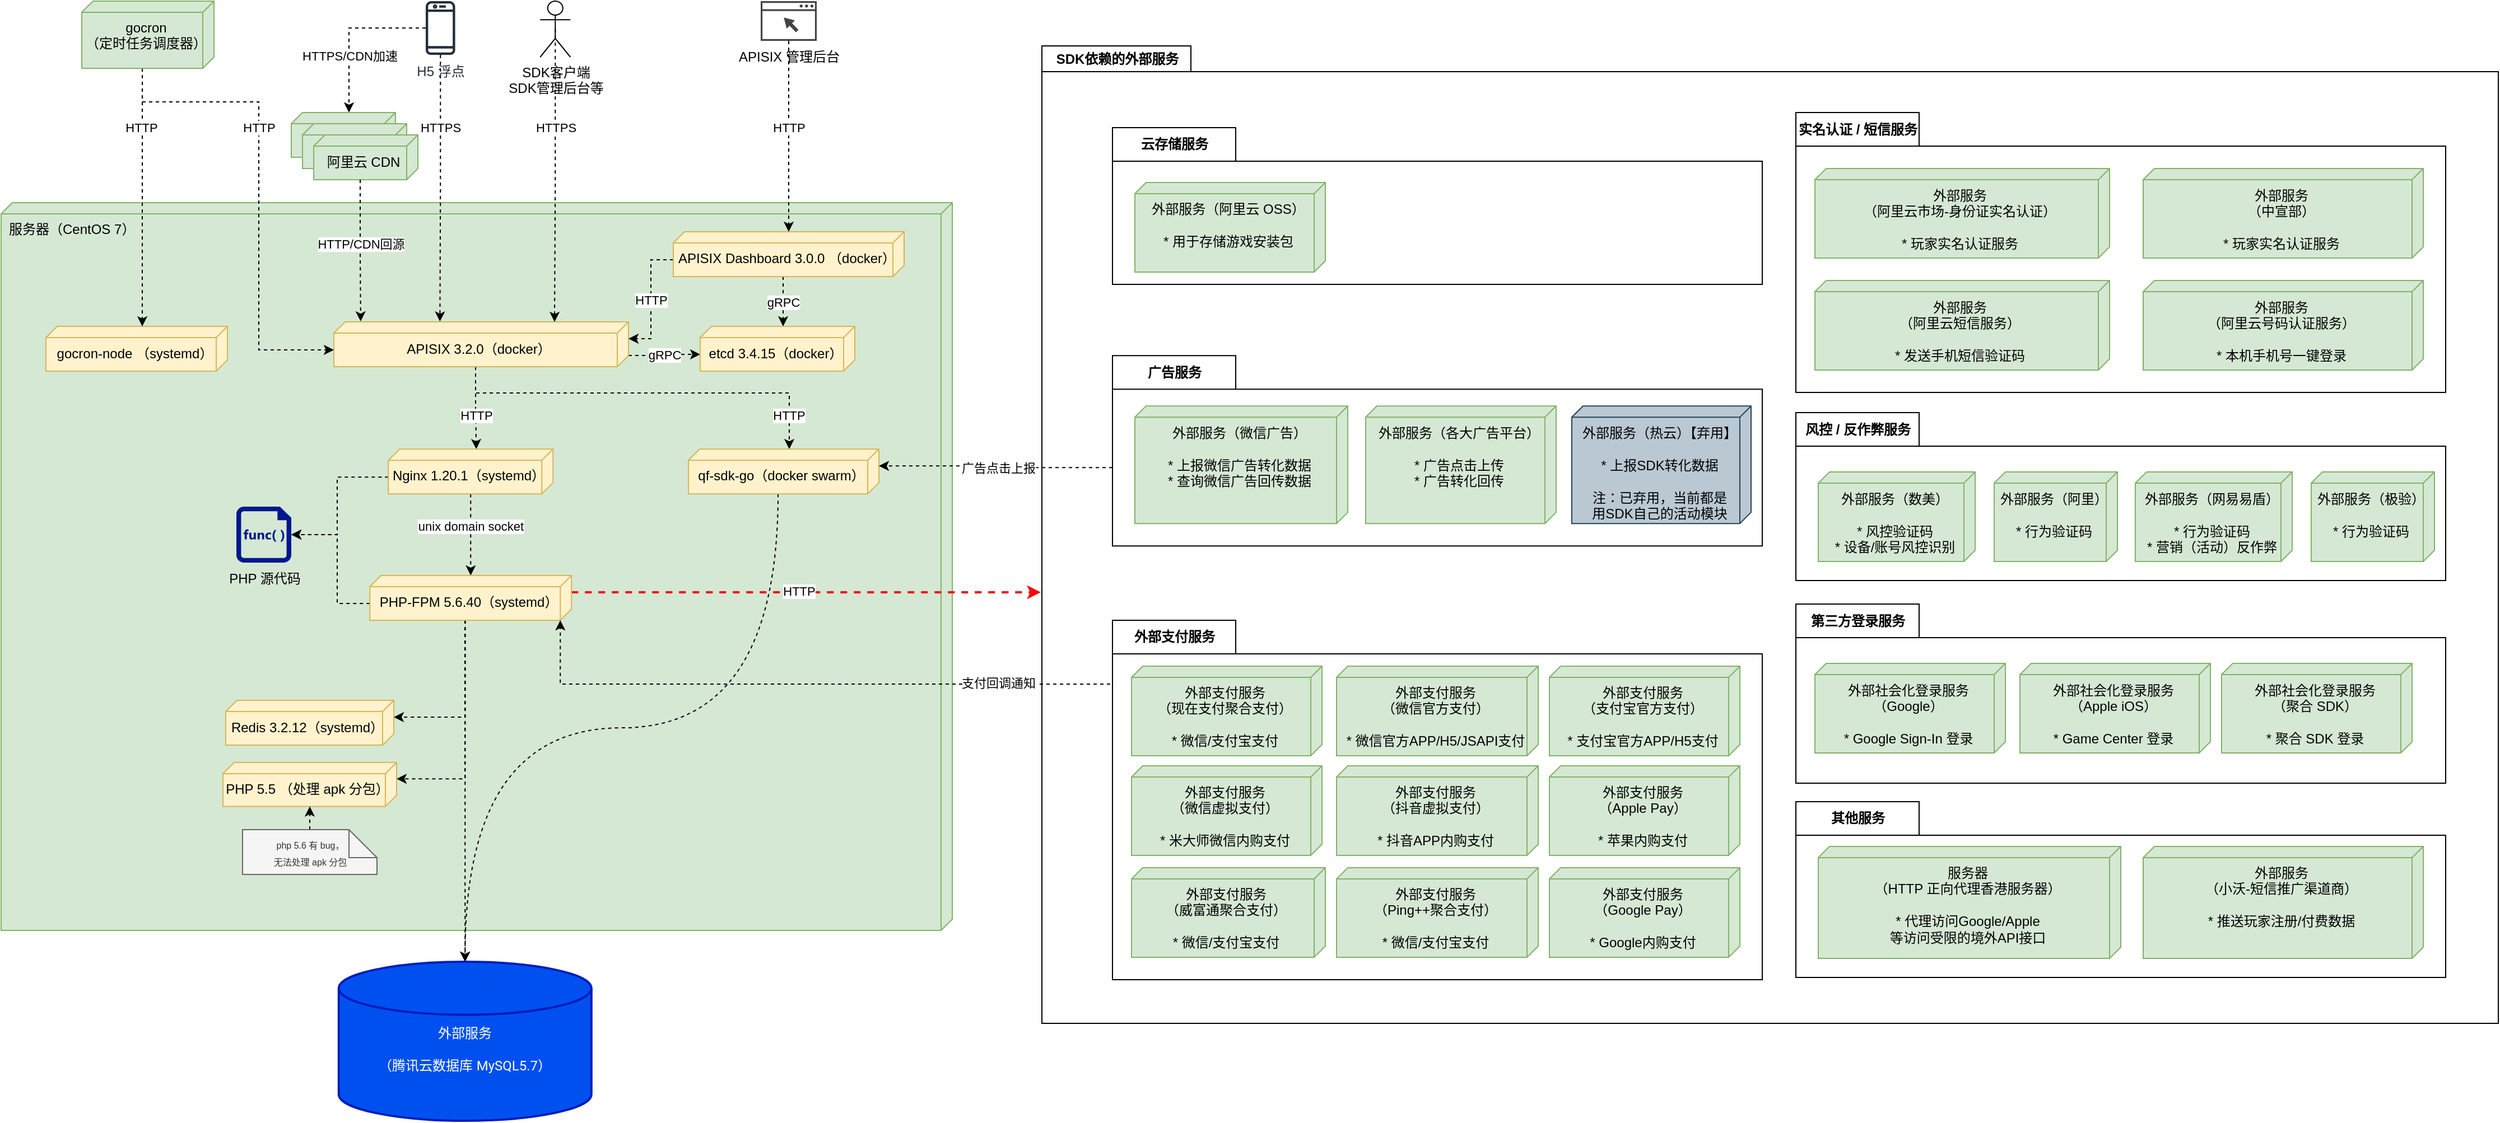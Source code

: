 <mxfile version="21.5.0" type="device" pages="6">
  <diagram id="0f7X9nLGbd2L62RvfTnU" name="SDK4-游品 UML 部署图">
    <mxGraphModel dx="2885" dy="1180" grid="1" gridSize="10" guides="1" tooltips="1" connect="1" arrows="1" fold="1" page="1" pageScale="1" pageWidth="827" pageHeight="1169" math="0" shadow="0">
      <root>
        <mxCell id="0" />
        <mxCell id="1" parent="0" />
        <mxCell id="iYgTXFw_UvZqrsGmi3p5-36" value="" style="html=1;strokeColor=none;resizeWidth=1;resizeHeight=1;fillColor=none;part=1;connectable=0;allowArrows=0;deletable=0;" parent="1" vertex="1">
          <mxGeometry x="232" y="401.6" width="577" height="176.4" as="geometry">
            <mxPoint y="30" as="offset" />
          </mxGeometry>
        </mxCell>
        <mxCell id="iYgTXFw_UvZqrsGmi3p5-59" value="SDK依赖的外部服务" style="shape=folder;fontStyle=1;tabWidth=133;tabHeight=23;tabPosition=left;html=1;boundedLbl=1;labelInHeader=1;container=0;collapsible=0;" parent="1" vertex="1">
          <mxGeometry x="169" y="125" width="1300" height="873" as="geometry" />
        </mxCell>
        <mxCell id="9KwLBq6mdF6gADrKw_Nh-2" value="&lt;span style=&quot;&quot;&gt;服务器（CentOS 7）&lt;/span&gt;" style="verticalAlign=top;align=left;shape=cube;size=10;direction=south;fontStyle=0;html=1;boundedLbl=1;spacingLeft=5;container=0;fillColor=#d5e8d4;strokeColor=#82b366;" parent="1" vertex="1">
          <mxGeometry x="-760" y="265" width="849" height="650" as="geometry" />
        </mxCell>
        <mxCell id="2amMdC3z8Aw7W4tVvtmQ-15" value="gRPC" style="edgeStyle=orthogonalEdgeStyle;rounded=0;orthogonalLoop=1;jettySize=auto;html=1;exitX=0;exitY=0;exitDx=30;exitDy=0;exitPerimeter=0;entryX=0;entryY=0;entryDx=25;entryDy=138;entryPerimeter=0;dashed=1;" parent="1" source="9KwLBq6mdF6gADrKw_Nh-3" target="hbeIKlyM_DXrO77Bq6uE-9" edge="1">
          <mxGeometry relative="1" as="geometry" />
        </mxCell>
        <mxCell id="2amMdC3z8Aw7W4tVvtmQ-17" value="HTTP" style="edgeStyle=orthogonalEdgeStyle;rounded=0;orthogonalLoop=1;jettySize=auto;html=1;exitX=0;exitY=0;exitDx=40;exitDy=136.5;exitPerimeter=0;entryX=0;entryY=0;entryDx=0;entryDy=68.5;entryPerimeter=0;dashed=1;" parent="1" source="9KwLBq6mdF6gADrKw_Nh-3" target="9KwLBq6mdF6gADrKw_Nh-13" edge="1">
          <mxGeometry x="0.189" relative="1" as="geometry">
            <mxPoint as="offset" />
          </mxGeometry>
        </mxCell>
        <mxCell id="2amMdC3z8Aw7W4tVvtmQ-20" style="edgeStyle=orthogonalEdgeStyle;rounded=0;orthogonalLoop=1;jettySize=auto;html=1;exitX=0;exitY=0;exitDx=40;exitDy=136.5;exitPerimeter=0;entryX=0;entryY=0;entryDx=0;entryDy=80;entryPerimeter=0;dashed=1;" parent="1" source="9KwLBq6mdF6gADrKw_Nh-3" target="9KwLBq6mdF6gADrKw_Nh-32" edge="1">
          <mxGeometry relative="1" as="geometry">
            <Array as="points">
              <mxPoint x="-337" y="435" />
              <mxPoint x="-57" y="435" />
            </Array>
          </mxGeometry>
        </mxCell>
        <mxCell id="2amMdC3z8Aw7W4tVvtmQ-21" value="HTTP" style="edgeLabel;html=1;align=center;verticalAlign=middle;resizable=0;points=[];" parent="2amMdC3z8Aw7W4tVvtmQ-20" vertex="1" connectable="0">
          <mxGeometry x="-0.063" relative="1" as="geometry">
            <mxPoint x="137" y="20" as="offset" />
          </mxGeometry>
        </mxCell>
        <mxCell id="9KwLBq6mdF6gADrKw_Nh-3" value="APISIX 3.2.0（docker）" style="verticalAlign=top;align=center;shape=cube;size=10;direction=south;html=1;boundedLbl=1;spacingLeft=5;container=0;fillColor=#fff2cc;strokeColor=#d6b656;" parent="1" vertex="1">
          <mxGeometry x="-463" y="371.5" width="263" height="40" as="geometry" />
        </mxCell>
        <mxCell id="9KwLBq6mdF6gADrKw_Nh-31" value="" style="edgeStyle=orthogonalEdgeStyle;rounded=0;orthogonalLoop=1;jettySize=auto;html=1;dashed=1;labelBackgroundColor=default;" parent="1" source="9KwLBq6mdF6gADrKw_Nh-13" target="9KwLBq6mdF6gADrKw_Nh-30" edge="1">
          <mxGeometry relative="1" as="geometry" />
        </mxCell>
        <mxCell id="2amMdC3z8Aw7W4tVvtmQ-22" value="unix domain socket" style="edgeLabel;html=1;align=center;verticalAlign=middle;resizable=0;points=[];" parent="9KwLBq6mdF6gADrKw_Nh-31" vertex="1" connectable="0">
          <mxGeometry x="-0.199" relative="1" as="geometry">
            <mxPoint as="offset" />
          </mxGeometry>
        </mxCell>
        <mxCell id="2amMdC3z8Aw7W4tVvtmQ-23" style="edgeStyle=orthogonalEdgeStyle;rounded=0;orthogonalLoop=1;jettySize=auto;html=1;exitX=0;exitY=0;exitDx=25;exitDy=147;exitPerimeter=0;entryX=1;entryY=0.5;entryDx=0;entryDy=0;entryPerimeter=0;dashed=1;" parent="1" source="9KwLBq6mdF6gADrKw_Nh-13" target="qWjWPJ2umWLkDB59zhNm-1" edge="1">
          <mxGeometry relative="1" as="geometry">
            <Array as="points">
              <mxPoint x="-460" y="510" />
              <mxPoint x="-460" y="561" />
            </Array>
          </mxGeometry>
        </mxCell>
        <mxCell id="9KwLBq6mdF6gADrKw_Nh-13" value="Nginx 1.20.1（systemd）" style="verticalAlign=top;align=center;shape=cube;size=10;direction=south;html=1;boundedLbl=1;spacingLeft=5;container=0;fillColor=#fff2cc;strokeColor=#d6b656;" parent="1" vertex="1">
          <mxGeometry x="-414.36" y="485.1" width="147" height="40" as="geometry" />
        </mxCell>
        <mxCell id="9KwLBq6mdF6gADrKw_Nh-23" value="HTTP" style="edgeStyle=orthogonalEdgeStyle;rounded=0;orthogonalLoop=1;jettySize=auto;html=1;exitX=0;exitY=0;exitDx=25;exitDy=206;exitPerimeter=0;entryX=0;entryY=0;entryDx=15;entryDy=0;entryPerimeter=0;dashed=1;" parent="1" source="9KwLBq6mdF6gADrKw_Nh-14" target="9KwLBq6mdF6gADrKw_Nh-3" edge="1">
          <mxGeometry relative="1" as="geometry" />
        </mxCell>
        <mxCell id="2amMdC3z8Aw7W4tVvtmQ-16" value="gRPC" style="edgeStyle=orthogonalEdgeStyle;rounded=0;orthogonalLoop=1;jettySize=auto;html=1;exitX=0;exitY=0;exitDx=40;exitDy=108;exitPerimeter=0;entryX=0;entryY=0;entryDx=0;entryDy=64;entryPerimeter=0;dashed=1;" parent="1" source="9KwLBq6mdF6gADrKw_Nh-14" target="hbeIKlyM_DXrO77Bq6uE-9" edge="1">
          <mxGeometry relative="1" as="geometry" />
        </mxCell>
        <mxCell id="9KwLBq6mdF6gADrKw_Nh-14" value="APISIX Dashboard 3.0.0 （docker）" style="verticalAlign=top;align=center;shape=cube;size=10;direction=south;html=1;boundedLbl=1;spacingLeft=5;container=0;fillColor=#fff2cc;strokeColor=#d6b656;" parent="1" vertex="1">
          <mxGeometry x="-160" y="291" width="206" height="40" as="geometry" />
        </mxCell>
        <mxCell id="9KwLBq6mdF6gADrKw_Nh-26" style="edgeStyle=orthogonalEdgeStyle;rounded=0;orthogonalLoop=1;jettySize=auto;html=1;exitX=0.5;exitY=0.5;exitDx=0;exitDy=0;exitPerimeter=0;entryX=0;entryY=0;entryDx=0;entryDy=66;entryPerimeter=0;dashed=1;" parent="1" source="9KwLBq6mdF6gADrKw_Nh-15" target="9KwLBq6mdF6gADrKw_Nh-3" edge="1">
          <mxGeometry relative="1" as="geometry" />
        </mxCell>
        <mxCell id="9KwLBq6mdF6gADrKw_Nh-28" value="HTTPS" style="edgeLabel;html=1;align=center;verticalAlign=middle;resizable=0;points=[];" parent="9KwLBq6mdF6gADrKw_Nh-26" vertex="1" connectable="0">
          <mxGeometry x="-0.092" relative="1" as="geometry">
            <mxPoint y="-31" as="offset" />
          </mxGeometry>
        </mxCell>
        <mxCell id="9KwLBq6mdF6gADrKw_Nh-15" value="SDK客户端&lt;br&gt;SDK管理后台等" style="shape=umlActor;verticalLabelPosition=bottom;verticalAlign=top;html=1;" parent="1" vertex="1">
          <mxGeometry x="-278.86" y="85" width="27" height="50" as="geometry" />
        </mxCell>
        <mxCell id="9KwLBq6mdF6gADrKw_Nh-27" value="" style="edgeStyle=orthogonalEdgeStyle;rounded=0;orthogonalLoop=1;jettySize=auto;html=1;dashed=1;" parent="1" source="9KwLBq6mdF6gADrKw_Nh-19" target="9KwLBq6mdF6gADrKw_Nh-14" edge="1">
          <mxGeometry relative="1" as="geometry" />
        </mxCell>
        <mxCell id="9KwLBq6mdF6gADrKw_Nh-29" value="HTTP" style="edgeLabel;html=1;align=center;verticalAlign=middle;resizable=0;points=[];" parent="9KwLBq6mdF6gADrKw_Nh-27" vertex="1" connectable="0">
          <mxGeometry x="-0.306" relative="1" as="geometry">
            <mxPoint y="18" as="offset" />
          </mxGeometry>
        </mxCell>
        <mxCell id="9KwLBq6mdF6gADrKw_Nh-19" value="APISIX 管理后台" style="sketch=0;pointerEvents=1;shadow=0;dashed=0;html=1;strokeColor=none;fillColor=#434445;aspect=fixed;labelPosition=center;verticalLabelPosition=bottom;verticalAlign=top;align=center;outlineConnect=0;shape=mxgraph.vvd.web_browser;" parent="1" vertex="1">
          <mxGeometry x="-82" y="85" width="50" height="35.5" as="geometry" />
        </mxCell>
        <mxCell id="iYgTXFw_UvZqrsGmi3p5-63" style="edgeStyle=orthogonalEdgeStyle;rounded=0;orthogonalLoop=1;jettySize=auto;html=1;exitX=0;exitY=0;exitDx=15;exitDy=0;exitPerimeter=0;dashed=1;strokeWidth=2;strokeColor=#FF0000;" parent="1" source="9KwLBq6mdF6gADrKw_Nh-30" edge="1">
          <mxGeometry relative="1" as="geometry">
            <mxPoint x="168" y="613" as="targetPoint" />
            <Array as="points">
              <mxPoint x="120" y="613" />
              <mxPoint x="120" y="613" />
            </Array>
          </mxGeometry>
        </mxCell>
        <mxCell id="iYgTXFw_UvZqrsGmi3p5-64" value="HTTP" style="edgeLabel;html=1;align=center;verticalAlign=middle;resizable=0;points=[];" parent="iYgTXFw_UvZqrsGmi3p5-63" vertex="1" connectable="0">
          <mxGeometry x="-0.034" y="1" relative="1" as="geometry">
            <mxPoint as="offset" />
          </mxGeometry>
        </mxCell>
        <mxCell id="RRUQkEQbJdueA0ozZV0h-3" style="edgeStyle=none;sketch=0;orthogonalLoop=1;jettySize=auto;html=1;exitX=0;exitY=0;exitDx=40;exitDy=95;exitPerimeter=0;entryX=0.5;entryY=0;entryDx=0;entryDy=0;entryPerimeter=0;shadow=0;dashed=1;strokeColor=#000000;strokeWidth=1;elbow=vertical;" parent="1" source="9KwLBq6mdF6gADrKw_Nh-30" target="9KwLBq6mdF6gADrKw_Nh-42" edge="1">
          <mxGeometry relative="1" as="geometry" />
        </mxCell>
        <mxCell id="2amMdC3z8Aw7W4tVvtmQ-10" style="edgeStyle=orthogonalEdgeStyle;rounded=0;orthogonalLoop=1;jettySize=auto;html=1;exitX=0;exitY=0;exitDx=40;exitDy=95;exitPerimeter=0;entryX=0;entryY=0;entryDx=15;entryDy=0;entryPerimeter=0;dashed=1;" parent="1" source="9KwLBq6mdF6gADrKw_Nh-30" target="9KwLBq6mdF6gADrKw_Nh-37" edge="1">
          <mxGeometry relative="1" as="geometry" />
        </mxCell>
        <mxCell id="2amMdC3z8Aw7W4tVvtmQ-11" style="edgeStyle=orthogonalEdgeStyle;rounded=0;orthogonalLoop=1;jettySize=auto;html=1;exitX=0;exitY=0;exitDx=40;exitDy=95;exitPerimeter=0;entryX=0;entryY=0;entryDx=14.625;entryDy=0;entryPerimeter=0;dashed=1;" parent="1" source="9KwLBq6mdF6gADrKw_Nh-30" target="xGIZX330GP7jfqgMvYlF-1" edge="1">
          <mxGeometry relative="1" as="geometry" />
        </mxCell>
        <mxCell id="2amMdC3z8Aw7W4tVvtmQ-24" style="edgeStyle=orthogonalEdgeStyle;rounded=0;orthogonalLoop=1;jettySize=auto;html=1;exitX=0;exitY=0;exitDx=25;exitDy=180;exitPerimeter=0;entryX=1;entryY=0.5;entryDx=0;entryDy=0;entryPerimeter=0;dashed=1;" parent="1" source="9KwLBq6mdF6gADrKw_Nh-30" target="qWjWPJ2umWLkDB59zhNm-1" edge="1">
          <mxGeometry relative="1" as="geometry">
            <Array as="points">
              <mxPoint x="-460" y="623" />
              <mxPoint x="-460" y="561" />
            </Array>
          </mxGeometry>
        </mxCell>
        <mxCell id="9KwLBq6mdF6gADrKw_Nh-30" value="PHP-FPM 5.6.40（systemd）" style="verticalAlign=top;align=center;shape=cube;size=10;direction=south;html=1;boundedLbl=1;spacingLeft=5;container=0;fillColor=#fff2cc;strokeColor=#d6b656;" parent="1" vertex="1">
          <mxGeometry x="-430.86" y="598" width="180" height="40" as="geometry" />
        </mxCell>
        <mxCell id="RRUQkEQbJdueA0ozZV0h-1" style="edgeStyle=orthogonalEdgeStyle;orthogonalLoop=1;jettySize=auto;html=1;exitX=0;exitY=0;exitDx=40;exitDy=90;exitPerimeter=0;entryX=0.5;entryY=0;entryDx=0;entryDy=0;entryPerimeter=0;dashed=1;strokeColor=#000000;strokeWidth=1;elbow=vertical;curved=1;shadow=0;" parent="1" source="9KwLBq6mdF6gADrKw_Nh-32" target="9KwLBq6mdF6gADrKw_Nh-42" edge="1">
          <mxGeometry relative="1" as="geometry" />
        </mxCell>
        <mxCell id="9KwLBq6mdF6gADrKw_Nh-32" value="qf-sdk-go（docker swarm）" style="verticalAlign=top;align=center;shape=cube;size=10;direction=south;html=1;boundedLbl=1;spacingLeft=5;container=0;fillColor=#fff2cc;strokeColor=#d6b656;" parent="1" vertex="1">
          <mxGeometry x="-146.5" y="485.1" width="170" height="40" as="geometry" />
        </mxCell>
        <mxCell id="9KwLBq6mdF6gADrKw_Nh-37" value="Redis 3.2.12（systemd）" style="verticalAlign=top;align=center;shape=cube;size=10;direction=south;html=1;boundedLbl=1;spacingLeft=5;container=0;fillColor=#fff2cc;strokeColor=#d6b656;" parent="1" vertex="1">
          <mxGeometry x="-559.5" y="709.5" width="150" height="40" as="geometry" />
        </mxCell>
        <mxCell id="9KwLBq6mdF6gADrKw_Nh-42" value="&lt;span style=&quot;&quot;&gt;外部服务&lt;br&gt;&lt;br&gt;（腾讯云数据库&amp;nbsp;&lt;/span&gt;&lt;span style=&quot;border-color: var(--border-color); font-family: Roboto, &amp;quot;San Francisco&amp;quot;, &amp;quot;Helvetica Neue&amp;quot;, Helvetica, Arial, PingFangSC-Light, &amp;quot;Hiragina Sans GB&amp;quot;, &amp;quot;WenQuanYi Micro Hei&amp;quot;, &amp;quot;microsoft yahei ui&amp;quot;, &amp;quot;microsoft yahei&amp;quot;, sans-serif; text-align: left;&quot;&gt;MySQL5.7）&lt;/span&gt;" style="strokeWidth=2;html=1;shape=mxgraph.flowchart.database;whiteSpace=wrap;labelBackgroundColor=none;labelBorderColor=none;fillColor=#0050ef;strokeColor=#001DBC;spacingTop=0;spacingBottom=-13;spacing=2;fontColor=#FFFFFF;" parent="1" vertex="1">
          <mxGeometry x="-458.61" y="943" width="225.5" height="142" as="geometry" />
        </mxCell>
        <mxCell id="qWjWPJ2umWLkDB59zhNm-1" value="PHP 源代码" style="sketch=0;aspect=fixed;pointerEvents=1;shadow=0;dashed=0;html=1;strokeColor=none;labelPosition=center;verticalLabelPosition=bottom;verticalAlign=top;align=center;fillColor=#00188D;shape=mxgraph.mscae.enterprise.code_file" parent="1" vertex="1">
          <mxGeometry x="-550" y="536.5" width="49" height="50" as="geometry" />
        </mxCell>
        <mxCell id="qWjWPJ2umWLkDB59zhNm-4" style="edgeStyle=orthogonalEdgeStyle;rounded=0;orthogonalLoop=1;jettySize=auto;html=1;entryX=0;entryY=0;entryDx=40;entryDy=10;entryPerimeter=0;dashed=1;" parent="1" target="9KwLBq6mdF6gADrKw_Nh-30" edge="1">
          <mxGeometry relative="1" as="geometry">
            <Array as="points">
              <mxPoint x="230" y="695" />
              <mxPoint x="-261" y="695" />
            </Array>
            <mxPoint x="230" y="695" as="sourcePoint" />
          </mxGeometry>
        </mxCell>
        <mxCell id="qWjWPJ2umWLkDB59zhNm-5" value="支付回调通知" style="edgeLabel;html=1;align=center;verticalAlign=middle;resizable=0;points=[];" parent="qWjWPJ2umWLkDB59zhNm-4" vertex="1" connectable="0">
          <mxGeometry x="-0.285" y="-1" relative="1" as="geometry">
            <mxPoint x="96" as="offset" />
          </mxGeometry>
        </mxCell>
        <mxCell id="iYgTXFw_UvZqrsGmi3p5-60" value="" style="html=1;strokeColor=none;resizeWidth=1;resizeHeight=1;fillColor=none;part=1;connectable=0;allowArrows=0;deletable=0;" parent="1" vertex="1">
          <mxGeometry x="169" y="155" width="1300" height="637" as="geometry">
            <mxPoint y="30" as="offset" />
          </mxGeometry>
        </mxCell>
        <mxCell id="iYgTXFw_UvZqrsGmi3p5-56" value="" style="group" parent="1" vertex="1" connectable="0">
          <mxGeometry x="842" y="452.5" width="580" height="180" as="geometry" />
        </mxCell>
        <mxCell id="iYgTXFw_UvZqrsGmi3p5-42" value="风控 / 反作弊服务" style="shape=folder;fontStyle=1;tabWidth=110;tabHeight=30;tabPosition=left;html=1;boundedLbl=1;labelInHeader=1;container=0;collapsible=0;" parent="iYgTXFw_UvZqrsGmi3p5-56" vertex="1">
          <mxGeometry width="580" height="150" as="geometry" />
        </mxCell>
        <mxCell id="iYgTXFw_UvZqrsGmi3p5-43" value="" style="html=1;strokeColor=none;resizeWidth=1;resizeHeight=1;fillColor=none;part=1;connectable=0;allowArrows=0;deletable=0;container=0;" parent="iYgTXFw_UvZqrsGmi3p5-56" vertex="1">
          <mxGeometry y="20" width="440" height="130" as="geometry">
            <mxPoint y="30" as="offset" />
          </mxGeometry>
        </mxCell>
        <mxCell id="iYgTXFw_UvZqrsGmi3p5-8" value="&lt;span style=&quot;&quot;&gt;外部服务（数美）&lt;br&gt;&lt;br&gt;* 风控验证码&lt;br&gt;* 设备/账号风控识别&lt;br&gt;&lt;/span&gt;" style="verticalAlign=top;align=center;shape=cube;size=10;direction=south;fontStyle=0;html=1;boundedLbl=1;spacingLeft=5;fillColor=#d5e8d4;strokeColor=#82b366;container=0;" parent="iYgTXFw_UvZqrsGmi3p5-56" vertex="1">
          <mxGeometry x="20" y="53" width="140" height="80" as="geometry" />
        </mxCell>
        <mxCell id="iYgTXFw_UvZqrsGmi3p5-41" value="&lt;span style=&quot;&quot;&gt;外部服务（阿里）&lt;br&gt;&lt;br&gt;* 行为验证码&lt;br&gt;&lt;/span&gt;" style="verticalAlign=top;align=center;shape=cube;size=10;direction=south;fontStyle=0;html=1;boundedLbl=1;spacingLeft=5;fillColor=#d5e8d4;strokeColor=#82b366;container=0;" parent="iYgTXFw_UvZqrsGmi3p5-56" vertex="1">
          <mxGeometry x="177" y="53" width="110" height="80" as="geometry" />
        </mxCell>
        <mxCell id="iYgTXFw_UvZqrsGmi3p5-18" value="&lt;span style=&quot;&quot;&gt;外部服务（网易易盾）&lt;br&gt;&lt;br&gt;* 行为验证码&lt;br&gt;* 营销（活动）反作弊&lt;br&gt;&lt;/span&gt;" style="verticalAlign=top;align=center;shape=cube;size=10;direction=south;fontStyle=0;html=1;boundedLbl=1;spacingLeft=5;fillColor=#d5e8d4;strokeColor=#82b366;container=0;" parent="iYgTXFw_UvZqrsGmi3p5-56" vertex="1">
          <mxGeometry x="303" y="53" width="140" height="80" as="geometry" />
        </mxCell>
        <mxCell id="iYgTXFw_UvZqrsGmi3p5-19" value="&lt;span style=&quot;&quot;&gt;外部服务（极验）&lt;br&gt;&lt;br&gt;* 行为验证码&lt;br&gt;&lt;/span&gt;" style="verticalAlign=top;align=center;shape=cube;size=10;direction=south;fontStyle=0;html=1;boundedLbl=1;spacingLeft=5;fillColor=#d5e8d4;strokeColor=#82b366;container=0;" parent="iYgTXFw_UvZqrsGmi3p5-56" vertex="1">
          <mxGeometry x="460" y="53" width="110" height="80" as="geometry" />
        </mxCell>
        <mxCell id="iYgTXFw_UvZqrsGmi3p5-48" value="云存储服务" style="shape=folder;fontStyle=1;tabWidth=110;tabHeight=30;tabPosition=left;html=1;boundedLbl=1;labelInHeader=1;container=1;collapsible=0;" parent="1" vertex="1">
          <mxGeometry x="232" y="198" width="580" height="140" as="geometry" />
        </mxCell>
        <mxCell id="iYgTXFw_UvZqrsGmi3p5-49" value="" style="html=1;strokeColor=none;resizeWidth=1;resizeHeight=1;fillColor=none;part=1;connectable=0;allowArrows=0;deletable=0;" parent="iYgTXFw_UvZqrsGmi3p5-48" vertex="1">
          <mxGeometry width="580" height="98" relative="1" as="geometry">
            <mxPoint y="30" as="offset" />
          </mxGeometry>
        </mxCell>
        <mxCell id="iYgTXFw_UvZqrsGmi3p5-1" value="&lt;span style=&quot;&quot;&gt;外部服务（阿里云 OSS）&lt;br&gt;&lt;br&gt;* 用于存储游戏安装包&lt;br&gt;&lt;/span&gt;" style="verticalAlign=top;align=center;shape=cube;size=10;direction=south;fontStyle=0;html=1;boundedLbl=1;spacingLeft=5;fillColor=#d5e8d4;strokeColor=#82b366;" parent="iYgTXFw_UvZqrsGmi3p5-48" vertex="1">
          <mxGeometry x="20" y="49" width="170" height="80" as="geometry" />
        </mxCell>
        <mxCell id="iYgTXFw_UvZqrsGmi3p5-32" value="" style="group" parent="1" vertex="1" connectable="0">
          <mxGeometry x="232" y="638" width="580" height="321" as="geometry" />
        </mxCell>
        <mxCell id="iYgTXFw_UvZqrsGmi3p5-26" value="外部支付服务" style="shape=folder;fontStyle=1;tabWidth=110;tabHeight=30;tabPosition=left;html=1;boundedLbl=1;labelInHeader=1;container=1;collapsible=0;" parent="iYgTXFw_UvZqrsGmi3p5-32" vertex="1">
          <mxGeometry width="580" height="321" as="geometry" />
        </mxCell>
        <mxCell id="iYgTXFw_UvZqrsGmi3p5-27" value="" style="html=1;strokeColor=none;resizeWidth=1;resizeHeight=1;fillColor=none;part=1;connectable=0;allowArrows=0;deletable=0;" parent="iYgTXFw_UvZqrsGmi3p5-26" vertex="1">
          <mxGeometry width="580" height="224.7" relative="1" as="geometry">
            <mxPoint y="30" as="offset" />
          </mxGeometry>
        </mxCell>
        <mxCell id="iYgTXFw_UvZqrsGmi3p5-12" value="&lt;span style=&quot;&quot;&gt;外部支付服务&lt;br&gt;（微信虚拟支付）&lt;br&gt;&lt;br&gt;* 米大师微信内购支付&lt;br&gt;&lt;/span&gt;" style="verticalAlign=top;align=center;shape=cube;size=10;direction=south;fontStyle=0;html=1;boundedLbl=1;spacingLeft=5;fillColor=#d5e8d4;strokeColor=#82b366;" parent="iYgTXFw_UvZqrsGmi3p5-32" vertex="1">
          <mxGeometry x="17" y="130" width="170" height="80" as="geometry" />
        </mxCell>
        <mxCell id="iYgTXFw_UvZqrsGmi3p5-15" value="&lt;span style=&quot;&quot;&gt;外部支付服务&lt;br&gt;（Google Pay）&lt;br&gt;&lt;br&gt;* Google内购支付&lt;br&gt;&lt;/span&gt;" style="verticalAlign=top;align=center;shape=cube;size=10;direction=south;fontStyle=0;html=1;boundedLbl=1;spacingLeft=5;fillColor=#d5e8d4;strokeColor=#82b366;" parent="iYgTXFw_UvZqrsGmi3p5-32" vertex="1">
          <mxGeometry x="390" y="221" width="170" height="80" as="geometry" />
        </mxCell>
        <mxCell id="iYgTXFw_UvZqrsGmi3p5-16" value="&lt;span style=&quot;&quot;&gt;外部支付服务&lt;br&gt;（Ping++聚合支付）&lt;br&gt;&lt;br&gt;* 微信/支付宝支付&lt;br&gt;&lt;/span&gt;" style="verticalAlign=top;align=center;shape=cube;size=10;direction=south;fontStyle=0;html=1;boundedLbl=1;spacingLeft=5;fillColor=#d5e8d4;strokeColor=#82b366;" parent="iYgTXFw_UvZqrsGmi3p5-32" vertex="1">
          <mxGeometry x="200" y="221" width="180" height="80" as="geometry" />
        </mxCell>
        <mxCell id="iYgTXFw_UvZqrsGmi3p5-17" value="&lt;span style=&quot;&quot;&gt;外部支付服务&lt;br&gt;（现在支付聚合支付）&lt;br&gt;&lt;br&gt;* 微信/支付宝支付&lt;br&gt;&lt;/span&gt;" style="verticalAlign=top;align=center;shape=cube;size=10;direction=south;fontStyle=0;html=1;boundedLbl=1;spacingLeft=5;fillColor=#d5e8d4;strokeColor=#82b366;" parent="iYgTXFw_UvZqrsGmi3p5-32" vertex="1">
          <mxGeometry x="17" y="41" width="170" height="80" as="geometry" />
        </mxCell>
        <mxCell id="iYgTXFw_UvZqrsGmi3p5-21" value="&lt;span style=&quot;&quot;&gt;外部支付服务&lt;br&gt;（微信官方支付）&lt;br&gt;&lt;br&gt;* 微信官方APP/H5/JSAPI支付&lt;br&gt;&lt;/span&gt;" style="verticalAlign=top;align=center;shape=cube;size=10;direction=south;fontStyle=0;html=1;boundedLbl=1;spacingLeft=5;fillColor=#d5e8d4;strokeColor=#82b366;" parent="iYgTXFw_UvZqrsGmi3p5-32" vertex="1">
          <mxGeometry x="200" y="41" width="180" height="80" as="geometry" />
        </mxCell>
        <mxCell id="iYgTXFw_UvZqrsGmi3p5-22" value="&lt;span style=&quot;&quot;&gt;外部支付服务&lt;br&gt;（威富通聚合支付）&lt;br&gt;&lt;br&gt;* 微信/支付宝支付&lt;br&gt;&lt;/span&gt;" style="verticalAlign=top;align=center;shape=cube;size=10;direction=south;fontStyle=0;html=1;boundedLbl=1;spacingLeft=5;fillColor=#d5e8d4;strokeColor=#82b366;" parent="iYgTXFw_UvZqrsGmi3p5-32" vertex="1">
          <mxGeometry x="17" y="221" width="173" height="80" as="geometry" />
        </mxCell>
        <mxCell id="iYgTXFw_UvZqrsGmi3p5-23" value="&lt;span style=&quot;&quot;&gt;外部支付服务&lt;br&gt;（支付宝官方支付）&lt;br&gt;&lt;br&gt;* 支付宝官方APP/H5支付&lt;br&gt;&lt;/span&gt;" style="verticalAlign=top;align=center;shape=cube;size=10;direction=south;fontStyle=0;html=1;boundedLbl=1;spacingLeft=5;fillColor=#d5e8d4;strokeColor=#82b366;" parent="iYgTXFw_UvZqrsGmi3p5-32" vertex="1">
          <mxGeometry x="390" y="41" width="170" height="80" as="geometry" />
        </mxCell>
        <mxCell id="iYgTXFw_UvZqrsGmi3p5-24" value="&lt;span style=&quot;&quot;&gt;外部支付服务&lt;br&gt;（抖音虚拟支付）&lt;br&gt;&lt;br&gt;* 抖音APP内购支付&lt;br&gt;&lt;/span&gt;" style="verticalAlign=top;align=center;shape=cube;size=10;direction=south;fontStyle=0;html=1;boundedLbl=1;spacingLeft=5;fillColor=#d5e8d4;strokeColor=#82b366;" parent="iYgTXFw_UvZqrsGmi3p5-32" vertex="1">
          <mxGeometry x="200" y="130" width="180" height="80" as="geometry" />
        </mxCell>
        <mxCell id="iYgTXFw_UvZqrsGmi3p5-25" value="&lt;span style=&quot;&quot;&gt;外部支付服务&lt;br&gt;（Apple Pay）&lt;br&gt;&lt;br&gt;* 苹果内购支付&lt;br&gt;&lt;/span&gt;" style="verticalAlign=top;align=center;shape=cube;size=10;direction=south;fontStyle=0;html=1;boundedLbl=1;spacingLeft=5;fillColor=#d5e8d4;strokeColor=#82b366;" parent="iYgTXFw_UvZqrsGmi3p5-32" vertex="1">
          <mxGeometry x="390" y="130" width="170" height="80" as="geometry" />
        </mxCell>
        <mxCell id="iYgTXFw_UvZqrsGmi3p5-57" value="" style="group" parent="1" vertex="1" connectable="0">
          <mxGeometry x="842" y="184.5" width="580" height="250" as="geometry" />
        </mxCell>
        <mxCell id="iYgTXFw_UvZqrsGmi3p5-45" value="实名认证 / 短信服务" style="shape=folder;fontStyle=1;tabWidth=110;tabHeight=30;tabPosition=left;html=1;boundedLbl=1;labelInHeader=1;container=0;collapsible=0;" parent="iYgTXFw_UvZqrsGmi3p5-57" vertex="1">
          <mxGeometry width="580" height="250" as="geometry" />
        </mxCell>
        <mxCell id="iYgTXFw_UvZqrsGmi3p5-46" value="" style="html=1;strokeColor=none;resizeWidth=1;resizeHeight=1;fillColor=none;part=1;connectable=0;allowArrows=0;deletable=0;" parent="iYgTXFw_UvZqrsGmi3p5-57" vertex="1">
          <mxGeometry y="40" width="440.0" height="175" as="geometry">
            <mxPoint y="30" as="offset" />
          </mxGeometry>
        </mxCell>
        <mxCell id="iYgTXFw_UvZqrsGmi3p5-7" value="&lt;span style=&quot;&quot;&gt;外部服务&lt;br&gt;（阿里云市场-身份证实名认证）&lt;br&gt;&lt;br&gt;* 玩家实名认证服务&lt;br&gt;&lt;/span&gt;" style="verticalAlign=top;align=center;shape=cube;size=10;direction=south;fontStyle=0;html=1;boundedLbl=1;spacingLeft=5;fillColor=#d5e8d4;strokeColor=#82b366;" parent="iYgTXFw_UvZqrsGmi3p5-57" vertex="1">
          <mxGeometry x="17" y="50" width="263" height="80" as="geometry" />
        </mxCell>
        <mxCell id="9KwLBq6mdF6gADrKw_Nh-48" value="&lt;span style=&quot;&quot;&gt;外部服务&lt;br&gt;（中宣部）&lt;br&gt;&lt;br&gt;* 玩家实名认证服务&lt;br&gt;&lt;/span&gt;" style="verticalAlign=top;align=center;shape=cube;size=10;direction=south;fontStyle=0;html=1;boundedLbl=1;spacingLeft=5;fillColor=#d5e8d4;strokeColor=#82b366;" parent="iYgTXFw_UvZqrsGmi3p5-57" vertex="1">
          <mxGeometry x="310" y="50" width="250" height="80" as="geometry" />
        </mxCell>
        <mxCell id="iYgTXFw_UvZqrsGmi3p5-3" value="&lt;span style=&quot;&quot;&gt;外部服务&lt;br&gt;（阿里云短信服务）&lt;br&gt;&lt;br&gt;* 发送手机短信验证码&lt;br&gt;&lt;/span&gt;" style="verticalAlign=top;align=center;shape=cube;size=10;direction=south;fontStyle=0;html=1;boundedLbl=1;spacingLeft=5;fillColor=#d5e8d4;strokeColor=#82b366;" parent="iYgTXFw_UvZqrsGmi3p5-57" vertex="1">
          <mxGeometry x="17" y="150" width="263" height="80" as="geometry" />
        </mxCell>
        <mxCell id="iYgTXFw_UvZqrsGmi3p5-4" value="&lt;span style=&quot;&quot;&gt;外部服务&lt;br&gt;（阿里云号码认证服务）&lt;br&gt;&lt;br&gt;* 本机手机号一键登录&lt;br&gt;&lt;/span&gt;" style="verticalAlign=top;align=center;shape=cube;size=10;direction=south;fontStyle=0;html=1;boundedLbl=1;spacingLeft=5;fillColor=#d5e8d4;strokeColor=#82b366;" parent="iYgTXFw_UvZqrsGmi3p5-57" vertex="1">
          <mxGeometry x="310" y="150" width="250" height="80" as="geometry" />
        </mxCell>
        <mxCell id="iYgTXFw_UvZqrsGmi3p5-33" value="" style="group" parent="1" vertex="1" connectable="0">
          <mxGeometry x="842" y="623.5" width="580" height="160" as="geometry" />
        </mxCell>
        <mxCell id="iYgTXFw_UvZqrsGmi3p5-30" value="第三方登录服务" style="shape=folder;fontStyle=1;tabWidth=110;tabHeight=30;tabPosition=left;html=1;boundedLbl=1;labelInHeader=1;container=0;collapsible=0;" parent="iYgTXFw_UvZqrsGmi3p5-33" vertex="1">
          <mxGeometry width="580" height="160" as="geometry" />
        </mxCell>
        <mxCell id="iYgTXFw_UvZqrsGmi3p5-14" value="&lt;span style=&quot;&quot;&gt;外部社会化登录服务&lt;br&gt;（Google）&lt;br&gt;&lt;br&gt;* Google Sign-In 登录&lt;br&gt;&lt;/span&gt;" style="verticalAlign=top;align=center;shape=cube;size=10;direction=south;fontStyle=0;html=1;boundedLbl=1;spacingLeft=5;fillColor=#d5e8d4;strokeColor=#82b366;" parent="iYgTXFw_UvZqrsGmi3p5-33" vertex="1">
          <mxGeometry x="17" y="53" width="170" height="80" as="geometry" />
        </mxCell>
        <mxCell id="iYgTXFw_UvZqrsGmi3p5-28" value="&lt;span style=&quot;&quot;&gt;外部社会化登录服务&lt;br&gt;（Apple iOS）&lt;br&gt;&lt;br&gt;* Game Center 登录&lt;br&gt;&lt;/span&gt;" style="verticalAlign=top;align=center;shape=cube;size=10;direction=south;fontStyle=0;html=1;boundedLbl=1;spacingLeft=5;fillColor=#d5e8d4;strokeColor=#82b366;" parent="iYgTXFw_UvZqrsGmi3p5-33" vertex="1">
          <mxGeometry x="200" y="53" width="170" height="80" as="geometry" />
        </mxCell>
        <mxCell id="iYgTXFw_UvZqrsGmi3p5-29" value="&lt;span style=&quot;&quot;&gt;外部社会化登录服务&lt;br&gt;（聚合 SDK）&lt;br&gt;&lt;br&gt;* 聚合 SDK 登录&lt;br&gt;&lt;/span&gt;" style="verticalAlign=top;align=center;shape=cube;size=10;direction=south;fontStyle=0;html=1;boundedLbl=1;spacingLeft=5;fillColor=#d5e8d4;strokeColor=#82b366;" parent="iYgTXFw_UvZqrsGmi3p5-33" vertex="1">
          <mxGeometry x="380" y="53" width="170" height="80" as="geometry" />
        </mxCell>
        <mxCell id="iYgTXFw_UvZqrsGmi3p5-31" value="" style="html=1;strokeColor=none;resizeWidth=1;resizeHeight=1;fillColor=none;part=1;connectable=0;allowArrows=0;deletable=0;" parent="iYgTXFw_UvZqrsGmi3p5-33" vertex="1">
          <mxGeometry y="30" width="580" height="119" as="geometry">
            <mxPoint y="30" as="offset" />
          </mxGeometry>
        </mxCell>
        <mxCell id="iYgTXFw_UvZqrsGmi3p5-58" value="" style="group" parent="1" vertex="1" connectable="0">
          <mxGeometry x="842" y="800" width="580" height="175" as="geometry" />
        </mxCell>
        <mxCell id="iYgTXFw_UvZqrsGmi3p5-50" value="其他服务" style="shape=folder;fontStyle=1;tabWidth=110;tabHeight=30;tabPosition=left;html=1;boundedLbl=1;labelInHeader=1;container=0;collapsible=0;" parent="iYgTXFw_UvZqrsGmi3p5-58" vertex="1">
          <mxGeometry width="580" height="157" as="geometry" />
        </mxCell>
        <mxCell id="iYgTXFw_UvZqrsGmi3p5-51" value="" style="html=1;strokeColor=none;resizeWidth=1;resizeHeight=1;fillColor=none;part=1;connectable=0;allowArrows=0;deletable=0;" parent="iYgTXFw_UvZqrsGmi3p5-58" vertex="1">
          <mxGeometry y="47" width="580" height="98" as="geometry">
            <mxPoint y="30" as="offset" />
          </mxGeometry>
        </mxCell>
        <mxCell id="iYgTXFw_UvZqrsGmi3p5-13" value="&lt;span style=&quot;&quot;&gt;外部服务&lt;br&gt;（小沃-短信推广渠道商）&lt;br&gt;&lt;br&gt;* 推送玩家注册/付费数据&lt;br&gt;&lt;/span&gt;" style="verticalAlign=top;align=center;shape=cube;size=10;direction=south;fontStyle=0;html=1;boundedLbl=1;spacingLeft=5;fillColor=#d5e8d4;strokeColor=#82b366;" parent="iYgTXFw_UvZqrsGmi3p5-58" vertex="1">
          <mxGeometry x="310" y="40" width="250" height="100" as="geometry" />
        </mxCell>
        <mxCell id="iYgTXFw_UvZqrsGmi3p5-20" value="&lt;span style=&quot;&quot;&gt;服务器&lt;br&gt;（HTTP 正向代理香港服务器）&lt;br&gt;&lt;br&gt;* 代理访问Google/Apple&lt;br&gt;等访问受限的境外API接口&lt;br&gt;&lt;/span&gt;" style="verticalAlign=top;align=center;shape=cube;size=10;direction=south;fontStyle=0;html=1;boundedLbl=1;spacingLeft=5;fillColor=#d5e8d4;strokeColor=#82b366;" parent="iYgTXFw_UvZqrsGmi3p5-58" vertex="1">
          <mxGeometry x="20" y="40" width="270" height="100" as="geometry" />
        </mxCell>
        <mxCell id="2amMdC3z8Aw7W4tVvtmQ-18" value="广告点击上报" style="edgeStyle=orthogonalEdgeStyle;rounded=0;orthogonalLoop=1;jettySize=auto;html=1;exitX=0;exitY=0;exitDx=0;exitDy=100;exitPerimeter=0;dashed=1;entryX=0;entryY=0;entryDx=15;entryDy=0;entryPerimeter=0;" parent="1" source="iYgTXFw_UvZqrsGmi3p5-35" target="9KwLBq6mdF6gADrKw_Nh-32" edge="1">
          <mxGeometry x="-0.029" relative="1" as="geometry">
            <mxPoint x="120" y="535" as="targetPoint" />
            <mxPoint as="offset" />
          </mxGeometry>
        </mxCell>
        <mxCell id="iYgTXFw_UvZqrsGmi3p5-35" value="广告服务" style="shape=folder;fontStyle=1;tabWidth=110;tabHeight=30;tabPosition=left;html=1;boundedLbl=1;labelInHeader=1;container=0;collapsible=0;" parent="1" vertex="1">
          <mxGeometry x="232" y="401.6" width="580" height="170" as="geometry" />
        </mxCell>
        <mxCell id="iYgTXFw_UvZqrsGmi3p5-10" value="&lt;span style=&quot;&quot;&gt;外部服务（微信广告）&lt;br&gt;&lt;br&gt;* 上报微信广告转化数据&lt;br&gt;* 查询微信广告回传数据&lt;br&gt;&lt;/span&gt;" style="verticalAlign=top;align=center;shape=cube;size=10;direction=south;fontStyle=0;html=1;boundedLbl=1;spacingLeft=5;fillColor=#d5e8d4;strokeColor=#82b366;" parent="1" vertex="1">
          <mxGeometry x="252" y="446.6" width="190" height="105" as="geometry" />
        </mxCell>
        <mxCell id="iYgTXFw_UvZqrsGmi3p5-34" value="&lt;span style=&quot;&quot;&gt;外部服务（各大广告平台）&lt;br&gt;&lt;br&gt;* 广告点击上传&lt;br&gt;* 广告转化回传&lt;br&gt;&lt;/span&gt;" style="verticalAlign=top;align=center;shape=cube;size=10;direction=south;fontStyle=0;html=1;boundedLbl=1;spacingLeft=5;fillColor=#d5e8d4;strokeColor=#82b366;" parent="1" vertex="1">
          <mxGeometry x="458" y="446.6" width="170" height="105" as="geometry" />
        </mxCell>
        <mxCell id="iYgTXFw_UvZqrsGmi3p5-11" value="&lt;span style=&quot;&quot;&gt;外部服务（热云）【弃用】&lt;br&gt;&lt;br&gt;* 上报SDK转化数据&lt;br&gt;&lt;br&gt;注：已弃用，当前都是&lt;br&gt;用SDK自己的活动模块&lt;br&gt;&lt;/span&gt;" style="verticalAlign=top;align=center;shape=cube;size=10;direction=south;fontStyle=0;html=1;boundedLbl=1;spacingLeft=5;fillColor=#bac8d3;strokeColor=#23445d;" parent="1" vertex="1">
          <mxGeometry x="642" y="446.6" width="160" height="105" as="geometry" />
        </mxCell>
        <mxCell id="xGIZX330GP7jfqgMvYlF-1" value="PHP 5.5 （处理 apk 分包）&lt;br&gt;" style="verticalAlign=top;align=center;shape=cube;size=10;direction=south;html=1;boundedLbl=1;spacingLeft=5;container=0;fillColor=#fff2cc;strokeColor=#d6b656;" parent="1" vertex="1">
          <mxGeometry x="-562" y="765" width="155" height="39.25" as="geometry" />
        </mxCell>
        <mxCell id="RRUQkEQbJdueA0ozZV0h-7" value="" style="edgeStyle=none;sketch=0;orthogonalLoop=1;jettySize=auto;html=1;shadow=0;dashed=1;strokeColor=#000000;strokeWidth=1;elbow=vertical;" parent="1" source="RRUQkEQbJdueA0ozZV0h-6" target="xGIZX330GP7jfqgMvYlF-1" edge="1">
          <mxGeometry relative="1" as="geometry" />
        </mxCell>
        <mxCell id="RRUQkEQbJdueA0ozZV0h-6" value="&lt;span style=&quot;color: rgb(51, 51, 51); font-size: 8px;&quot;&gt;php 5.6 有 bug，&lt;/span&gt;&lt;br style=&quot;border-color: var(--border-color); color: rgb(51, 51, 51); font-size: 8px;&quot;&gt;&lt;span style=&quot;color: rgb(51, 51, 51); font-size: 8px;&quot;&gt;无法处理 apk 分包&lt;/span&gt;" style="shape=note2;boundedLbl=1;whiteSpace=wrap;html=1;size=25;verticalAlign=middle;align=center;fillColor=#f5f5f5;fontColor=#333333;strokeColor=#666666;" parent="1" vertex="1">
          <mxGeometry x="-544.5" y="825" width="120" height="40" as="geometry" />
        </mxCell>
        <mxCell id="hbeIKlyM_DXrO77Bq6uE-1" value="gocron-node （systemd）" style="verticalAlign=top;align=center;shape=cube;size=10;direction=south;html=1;boundedLbl=1;spacingLeft=5;container=0;fillColor=#fff2cc;strokeColor=#d6b656;" parent="1" vertex="1">
          <mxGeometry x="-720" y="375.5" width="162" height="40" as="geometry" />
        </mxCell>
        <mxCell id="hbeIKlyM_DXrO77Bq6uE-4" style="edgeStyle=orthogonalEdgeStyle;rounded=0;orthogonalLoop=1;jettySize=auto;html=1;exitX=0;exitY=0;exitDx=60.0;exitDy=64;exitPerimeter=0;entryX=0;entryY=0;entryDx=0;entryDy=76;entryPerimeter=0;dashed=1;" parent="1" source="hbeIKlyM_DXrO77Bq6uE-2" target="hbeIKlyM_DXrO77Bq6uE-1" edge="1">
          <mxGeometry relative="1" as="geometry" />
        </mxCell>
        <mxCell id="hbeIKlyM_DXrO77Bq6uE-6" value="HTTP" style="edgeLabel;html=1;align=center;verticalAlign=middle;resizable=0;points=[];" parent="hbeIKlyM_DXrO77Bq6uE-4" vertex="1" connectable="0">
          <mxGeometry x="-0.252" y="-2" relative="1" as="geometry">
            <mxPoint x="1" y="-33" as="offset" />
          </mxGeometry>
        </mxCell>
        <mxCell id="2amMdC3z8Aw7W4tVvtmQ-25" style="edgeStyle=orthogonalEdgeStyle;rounded=0;orthogonalLoop=1;jettySize=auto;html=1;exitX=0;exitY=0;exitDx=60;exitDy=64;exitPerimeter=0;entryX=0;entryY=0;entryDx=25;entryDy=263;entryPerimeter=0;dashed=1;" parent="1" source="hbeIKlyM_DXrO77Bq6uE-2" target="9KwLBq6mdF6gADrKw_Nh-3" edge="1">
          <mxGeometry relative="1" as="geometry">
            <Array as="points">
              <mxPoint x="-634" y="175" />
              <mxPoint x="-530" y="175" />
              <mxPoint x="-530" y="397" />
            </Array>
          </mxGeometry>
        </mxCell>
        <mxCell id="2amMdC3z8Aw7W4tVvtmQ-26" value="HTTP" style="edgeLabel;html=1;align=center;verticalAlign=middle;resizable=0;points=[];" parent="2amMdC3z8Aw7W4tVvtmQ-25" vertex="1" connectable="0">
          <mxGeometry x="-0.265" relative="1" as="geometry">
            <mxPoint y="1" as="offset" />
          </mxGeometry>
        </mxCell>
        <mxCell id="hbeIKlyM_DXrO77Bq6uE-2" value="&lt;span style=&quot;&quot;&gt;gocron&lt;br&gt;（定时任务调度器）&lt;br&gt;&lt;/span&gt;" style="verticalAlign=top;align=center;shape=cube;size=10;direction=south;fontStyle=0;html=1;boundedLbl=1;spacingLeft=5;fillColor=#d5e8d4;strokeColor=#82b366;" parent="1" vertex="1">
          <mxGeometry x="-688" y="85" width="118" height="60" as="geometry" />
        </mxCell>
        <mxCell id="hbeIKlyM_DXrO77Bq6uE-9" value="etcd 3.4.15（docker）" style="verticalAlign=top;align=center;shape=cube;size=10;direction=south;html=1;boundedLbl=1;spacingLeft=5;container=0;fillColor=#fff2cc;strokeColor=#d6b656;" parent="1" vertex="1">
          <mxGeometry x="-136" y="375.5" width="138" height="40" as="geometry" />
        </mxCell>
        <mxCell id="2amMdC3z8Aw7W4tVvtmQ-27" value="" style="edgeStyle=orthogonalEdgeStyle;rounded=0;orthogonalLoop=1;jettySize=auto;html=1;dashed=1;entryX=-0.008;entryY=0.64;entryDx=0;entryDy=0;entryPerimeter=0;" parent="1" source="hbeIKlyM_DXrO77Bq6uE-15" target="9KwLBq6mdF6gADrKw_Nh-3" edge="1">
          <mxGeometry relative="1" as="geometry" />
        </mxCell>
        <mxCell id="2amMdC3z8Aw7W4tVvtmQ-32" value="HTTPS" style="edgeLabel;html=1;align=center;verticalAlign=middle;resizable=0;points=[];" parent="2amMdC3z8Aw7W4tVvtmQ-27" vertex="1" connectable="0">
          <mxGeometry x="-0.467" relative="1" as="geometry">
            <mxPoint y="1" as="offset" />
          </mxGeometry>
        </mxCell>
        <mxCell id="2amMdC3z8Aw7W4tVvtmQ-28" value="" style="edgeStyle=orthogonalEdgeStyle;rounded=0;orthogonalLoop=1;jettySize=auto;html=1;dashed=1;entryX=0;entryY=0;entryDx=0;entryDy=41.5;entryPerimeter=0;" parent="1" source="hbeIKlyM_DXrO77Bq6uE-15" target="2amMdC3z8Aw7W4tVvtmQ-1" edge="1">
          <mxGeometry relative="1" as="geometry">
            <mxPoint x="-461" y="109" as="targetPoint" />
            <Array as="points">
              <mxPoint x="-450" y="109" />
            </Array>
          </mxGeometry>
        </mxCell>
        <mxCell id="2amMdC3z8Aw7W4tVvtmQ-33" value="HTTPS/CDN加速" style="edgeLabel;html=1;align=center;verticalAlign=middle;resizable=0;points=[];" parent="2amMdC3z8Aw7W4tVvtmQ-28" vertex="1" connectable="0">
          <mxGeometry x="0.294" relative="1" as="geometry">
            <mxPoint as="offset" />
          </mxGeometry>
        </mxCell>
        <mxCell id="hbeIKlyM_DXrO77Bq6uE-15" value="H5 浮点" style="sketch=0;outlineConnect=0;fontColor=#232F3E;gradientColor=none;fillColor=#232F3D;strokeColor=none;dashed=0;verticalLabelPosition=bottom;verticalAlign=top;align=center;html=1;fontSize=12;fontStyle=0;aspect=fixed;pointerEvents=1;shape=mxgraph.aws4.mobile_client;" parent="1" vertex="1">
          <mxGeometry x="-381" y="84" width="26.28" height="50" as="geometry" />
        </mxCell>
        <mxCell id="2amMdC3z8Aw7W4tVvtmQ-4" value="" style="group" parent="1" vertex="1" connectable="0">
          <mxGeometry x="-501" y="184.5" width="113" height="60" as="geometry" />
        </mxCell>
        <mxCell id="2amMdC3z8Aw7W4tVvtmQ-1" value="&lt;span style=&quot;&quot;&gt;阿里云 CDN&lt;br&gt;&lt;/span&gt;" style="verticalAlign=top;align=center;shape=cube;size=10;direction=south;fontStyle=0;html=1;boundedLbl=1;spacingLeft=5;fillColor=#d5e8d4;strokeColor=#82b366;" parent="2amMdC3z8Aw7W4tVvtmQ-4" vertex="1">
          <mxGeometry width="93" height="40" as="geometry" />
        </mxCell>
        <mxCell id="2amMdC3z8Aw7W4tVvtmQ-2" value="&lt;span style=&quot;&quot;&gt;阿里云 CDN&lt;br&gt;&lt;/span&gt;" style="verticalAlign=top;align=center;shape=cube;size=10;direction=south;fontStyle=0;html=1;boundedLbl=1;spacingLeft=5;fillColor=#d5e8d4;strokeColor=#82b366;" parent="2amMdC3z8Aw7W4tVvtmQ-4" vertex="1">
          <mxGeometry x="10" y="10" width="93" height="40" as="geometry" />
        </mxCell>
        <mxCell id="2amMdC3z8Aw7W4tVvtmQ-3" value="&lt;span style=&quot;&quot;&gt;阿里云 CDN&lt;br&gt;&lt;/span&gt;" style="verticalAlign=top;align=center;shape=cube;size=10;direction=south;fontStyle=0;html=1;boundedLbl=1;spacingLeft=5;fillColor=#d5e8d4;strokeColor=#82b366;" parent="2amMdC3z8Aw7W4tVvtmQ-4" vertex="1">
          <mxGeometry x="20" y="20" width="93" height="40" as="geometry" />
        </mxCell>
        <mxCell id="2amMdC3z8Aw7W4tVvtmQ-31" style="edgeStyle=orthogonalEdgeStyle;rounded=0;orthogonalLoop=1;jettySize=auto;html=1;exitX=0;exitY=0;exitDx=40;exitDy=51.5;exitPerimeter=0;entryX=-0.012;entryY=0.909;entryDx=0;entryDy=0;entryPerimeter=0;dashed=1;" parent="1" source="2amMdC3z8Aw7W4tVvtmQ-3" target="9KwLBq6mdF6gADrKw_Nh-3" edge="1">
          <mxGeometry relative="1" as="geometry" />
        </mxCell>
        <mxCell id="2amMdC3z8Aw7W4tVvtmQ-34" value="HTTP/CDN回源" style="edgeLabel;html=1;align=center;verticalAlign=middle;resizable=0;points=[];" parent="2amMdC3z8Aw7W4tVvtmQ-31" vertex="1" connectable="0">
          <mxGeometry x="-0.099" relative="1" as="geometry">
            <mxPoint as="offset" />
          </mxGeometry>
        </mxCell>
      </root>
    </mxGraphModel>
  </diagram>
  <diagram name="微信小游戏SDK-登录流程" id="y5xUZZrgRnVzmYhk49GS">
    <mxGraphModel dx="2298" dy="1180" grid="1" gridSize="10" guides="1" tooltips="1" connect="1" arrows="1" fold="1" page="1" pageScale="1" pageWidth="827" pageHeight="1169" math="0" shadow="0">
      <root>
        <mxCell id="P47vz3Aiqhbh1NwQXE0c-0" />
        <mxCell id="P47vz3Aiqhbh1NwQXE0c-1" parent="P47vz3Aiqhbh1NwQXE0c-0" />
        <mxCell id="-uFyh0t7I3JE9isUfQLX-0" value="微信小游戏SDK-登录流程" style="shape=folder;fontStyle=1;tabWidth=190;tabHeight=30;tabPosition=left;html=1;boundedLbl=1;labelInHeader=1;container=1;collapsible=0;fontSize=15;" parent="P47vz3Aiqhbh1NwQXE0c-1" vertex="1">
          <mxGeometry x="40" y="40" width="1160" height="760" as="geometry" />
        </mxCell>
        <mxCell id="-uFyh0t7I3JE9isUfQLX-1" value="&lt;span style=&quot;color: rgb(51, 51, 51); font-size: 14px;&quot;&gt;注：点击带有&lt;/span&gt;&lt;font style=&quot;border-color: var(--border-color); font-family: &amp;quot;Courier New&amp;quot;;&quot; color=&quot;#171a1c&quot;&gt;[🔗&lt;/font&gt;&lt;font style=&quot;border-color: var(--border-color); font-family: &amp;quot;Courier New&amp;quot;;&quot; color=&quot;#171a1c&quot;&gt;]的文本可以&lt;/font&gt;&lt;span style=&quot;color: rgb(51, 51, 51); font-size: 14px;&quot;&gt;跳转到相应的参考文档。&lt;/span&gt;" style="html=1;strokeColor=none;resizeWidth=1;resizeHeight=1;fillColor=none;part=1;connectable=0;allowArrows=0;deletable=0;fontSize=15;align=left;verticalAlign=top;spacingLeft=10;spacingTop=5;" parent="-uFyh0t7I3JE9isUfQLX-0" vertex="1">
          <mxGeometry width="1160" height="532" relative="1" as="geometry">
            <mxPoint y="30" as="offset" />
          </mxGeometry>
        </mxCell>
        <UserObject label="参考：微信小程序登录时序图（官方文档）" link="https://developers.weixin.qq.com/miniprogram/dev/framework/open-ability/login.html" id="872F01xBYPBU1xnHSEo--4">
          <mxCell style="text;html=1;strokeColor=none;fillColor=none;whiteSpace=wrap;align=center;verticalAlign=middle;fontColor=#0000EE;fontStyle=4;fontSize=14;" parent="-uFyh0t7I3JE9isUfQLX-0" vertex="1">
            <mxGeometry x="4" y="59.999" width="278" height="42.222" as="geometry" />
          </mxCell>
        </UserObject>
        <mxCell id="P47vz3Aiqhbh1NwQXE0c-2" value="&lt;font style=&quot;font-size: 14px;&quot;&gt;游品微信SDK客户端&lt;/font&gt;" style="shape=umlLifeline;perimeter=lifelinePerimeter;whiteSpace=wrap;html=1;container=1;collapsible=0;recursiveResize=0;outlineConnect=0;fontStyle=1;fontSize=14;fillColor=#d5e8d4;strokeColor=#82b366;rounded=0;glass=0;sketch=1;curveFitting=1;jiggle=2;gradientColor=none;labelBackgroundColor=none;" parent="P47vz3Aiqhbh1NwQXE0c-1" vertex="1">
          <mxGeometry x="72" y="200" width="160" height="560" as="geometry" />
        </mxCell>
        <mxCell id="P47vz3Aiqhbh1NwQXE0c-3" value="" style="endArrow=open;startArrow=none;endFill=0;startFill=0;endSize=8;html=1;verticalAlign=bottom;labelBackgroundColor=none;strokeWidth=1;rounded=0;fontSize=15;dashed=1;entryX=0.511;entryY=0.333;entryDx=0;entryDy=0;entryPerimeter=0;" parent="P47vz3Aiqhbh1NwQXE0c-1" edge="1">
          <mxGeometry width="160" relative="1" as="geometry">
            <mxPoint x="531.5" y="342.2" as="sourcePoint" />
            <mxPoint x="153.76" y="342.2" as="targetPoint" />
          </mxGeometry>
        </mxCell>
        <mxCell id="P47vz3Aiqhbh1NwQXE0c-4" value="&lt;span style=&quot;color: rgb(23, 26, 28); font-size: 15px;&quot;&gt;&lt;font face=&quot;Courier New&quot; style=&quot;font-size: 15px;&quot;&gt;&lt;font style=&quot;font-size: 15px;&quot;&gt;&lt;b style=&quot;font-size: 15px;&quot;&gt;2.&lt;/b&gt;&lt;/font&gt;&lt;font style=&quot;font-size: 15px;&quot;&gt; 返回临时登录凭证 &lt;/font&gt;&lt;b style=&quot;font-size: 15px;&quot;&gt;&lt;font style=&quot;font-size: 15px;&quot;&gt;code&lt;/font&gt;&lt;/b&gt;&lt;font style=&quot;font-size: 15px;&quot;&gt;, 有效期五分钟&lt;/font&gt;&lt;/font&gt;&lt;/span&gt;" style="edgeLabel;html=1;align=left;verticalAlign=middle;resizable=0;points=[];fontSize=15;" parent="P47vz3Aiqhbh1NwQXE0c-3" vertex="1" connectable="0">
          <mxGeometry x="0.108" relative="1" as="geometry">
            <mxPoint x="-132" as="offset" />
          </mxGeometry>
        </mxCell>
        <mxCell id="P47vz3Aiqhbh1NwQXE0c-5" value="&lt;span style=&quot;font-family: Helvetica; font-weight: 700; font-size: 14px;&quot;&gt;微信客户端SDK&lt;/span&gt;" style="shape=umlLifeline;perimeter=lifelinePerimeter;whiteSpace=wrap;html=1;container=1;collapsible=0;recursiveResize=0;outlineConnect=0;labelBackgroundColor=none;fontFamily=Courier New;fontSize=14;fillColor=#ffe6cc;strokeColor=#d79b00;sketch=1;curveFitting=1;jiggle=2;" parent="P47vz3Aiqhbh1NwQXE0c-1" vertex="1">
          <mxGeometry x="472" y="200" width="120" height="560" as="geometry" />
        </mxCell>
        <mxCell id="P47vz3Aiqhbh1NwQXE0c-6" value="&lt;span style=&quot;font-family: Helvetica; font-weight: 700; font-size: 14px;&quot;&gt;微信服务端&lt;/span&gt;" style="shape=umlLifeline;perimeter=lifelinePerimeter;whiteSpace=wrap;html=1;container=1;collapsible=0;recursiveResize=0;outlineConnect=0;labelBackgroundColor=none;fontFamily=Courier New;fontSize=14;fillColor=#ffe6cc;strokeColor=#d79b00;sketch=1;curveFitting=1;jiggle=2;" parent="P47vz3Aiqhbh1NwQXE0c-1" vertex="1">
          <mxGeometry x="712" y="200" width="100" height="560" as="geometry" />
        </mxCell>
        <mxCell id="P47vz3Aiqhbh1NwQXE0c-7" value="&lt;font face=&quot;Helvetica&quot; style=&quot;font-size: 14px;&quot;&gt;&lt;b style=&quot;font-size: 14px;&quot;&gt;游品SDK服务端&lt;/b&gt;&lt;/font&gt;" style="shape=umlLifeline;perimeter=lifelinePerimeter;whiteSpace=wrap;html=1;container=1;collapsible=0;recursiveResize=0;outlineConnect=0;labelBackgroundColor=none;fontFamily=Courier New;fontSize=14;fillColor=#d5e8d4;strokeColor=#82b366;sketch=1;curveFitting=1;jiggle=2;" parent="P47vz3Aiqhbh1NwQXE0c-1" vertex="1">
          <mxGeometry x="1010" y="200" width="112" height="560" as="geometry" />
        </mxCell>
        <mxCell id="P47vz3Aiqhbh1NwQXE0c-8" value="" style="endArrow=open;startArrow=none;endFill=0;startFill=0;endSize=8;html=1;verticalAlign=bottom;labelBackgroundColor=none;strokeWidth=1;rounded=0;edgeStyle=orthogonalEdgeStyle;fontSize=15;" parent="P47vz3Aiqhbh1NwQXE0c-7" edge="1">
          <mxGeometry width="160" relative="1" as="geometry">
            <mxPoint x="55" y="370" as="sourcePoint" />
            <mxPoint x="55" y="417" as="targetPoint" />
            <Array as="points">
              <mxPoint x="-30" y="370" />
              <mxPoint x="-30" y="417" />
            </Array>
          </mxGeometry>
        </mxCell>
        <UserObject label="&lt;span style=&quot;text-align: left; background-color: rgb(248, 248, 249); font-size: 15px;&quot;&gt;&lt;font style=&quot;font-size: 15px;&quot; face=&quot;Courier New&quot;&gt;&lt;b style=&quot;font-size: 15px;&quot;&gt;6.&amp;nbsp;&lt;/b&gt;&lt;/font&gt;&lt;/span&gt;&lt;span style=&quot;color: rgb(23, 26, 28); font-size: 15px; background-color: rgb(251, 251, 251);&quot;&gt;&lt;font face=&quot;Courier New&quot; style=&quot;font-size: 15px;&quot;&gt;登录（含自动注册）&lt;/font&gt;&lt;/span&gt;&lt;span style=&quot;font-family: ui-monospace, SFMono-Regular, &amp;quot;SF Mono&amp;quot;, Menlo, Consolas, &amp;quot;Liberation Mono&amp;quot;, monospace; font-size: 15px; text-align: left; background-color: rgb(248, 248, 249);&quot;&gt;&lt;br style=&quot;font-size: 15px;&quot;&gt;&lt;/span&gt;" id="P47vz3Aiqhbh1NwQXE0c-9">
          <mxCell style="edgeLabel;html=1;align=center;verticalAlign=middle;resizable=0;points=[];fontSize=15;" parent="P47vz3Aiqhbh1NwQXE0c-8" vertex="1" connectable="0">
            <mxGeometry x="0.138" relative="1" as="geometry">
              <mxPoint y="-12" as="offset" />
            </mxGeometry>
          </mxCell>
        </UserObject>
        <mxCell id="P47vz3Aiqhbh1NwQXE0c-10" value="" style="endArrow=open;startArrow=none;endFill=0;startFill=0;endSize=8;html=1;verticalAlign=bottom;labelBackgroundColor=none;strokeWidth=1;rounded=0;fontSize=15;" parent="P47vz3Aiqhbh1NwQXE0c-1" target="P47vz3Aiqhbh1NwQXE0c-7" edge="1">
          <mxGeometry width="160" relative="1" as="geometry">
            <mxPoint x="151.5" y="399.8" as="sourcePoint" />
            <mxPoint x="735.664" y="399.8" as="targetPoint" />
          </mxGeometry>
        </mxCell>
        <UserObject label="&lt;span style=&quot;background-color: rgb(248, 248, 249); font-size: 15px;&quot;&gt;&lt;font style=&quot;font-size: 15px;&quot; face=&quot;Courier New&quot;&gt;&lt;b style=&quot;font-size: 15px;&quot;&gt;3. loginWx.php&amp;nbsp;&lt;br style=&quot;font-size: 15px;&quot;&gt;&lt;/b&gt;&lt;/font&gt;&lt;/span&gt;&lt;font style=&quot;border-color: var(--border-color); font-family: &amp;quot;Courier New&amp;quot;; background-color: rgb(251, 251, 251);&quot; color=&quot;#171a1c&quot;&gt;[🔗&lt;/font&gt;&lt;font style=&quot;border-color: var(--border-color); font-family: &amp;quot;Courier New&amp;quot;; background-color: rgb(251, 251, 251);&quot; color=&quot;#171a1c&quot;&gt;]&lt;/font&gt;&lt;span style=&quot;color: rgb(23, 26, 28); font-size: 15px; background-color: rgb(251, 251, 251);&quot;&gt;&lt;font face=&quot;Courier New&quot; style=&quot;font-size: 15px;&quot;&gt;抖音APP用户用 code 进行登录&lt;/font&gt;&lt;/span&gt;&lt;span style=&quot;font-family: ui-monospace, SFMono-Regular, &amp;quot;SF Mono&amp;quot;, Menlo, Consolas, &amp;quot;Liberation Mono&amp;quot;, monospace; font-size: 15px; background-color: rgb(248, 248, 249);&quot;&gt;&lt;br style=&quot;font-size: 15px;&quot;&gt;&lt;/span&gt;" link="https://sdk-dj.youpingame.com/sdk/loginWx.php" id="P47vz3Aiqhbh1NwQXE0c-11">
          <mxCell style="edgeLabel;html=1;align=left;verticalAlign=middle;resizable=0;points=[];fontSize=15;" parent="P47vz3Aiqhbh1NwQXE0c-10" vertex="1" connectable="0">
            <mxGeometry x="0.138" relative="1" as="geometry">
              <mxPoint x="109" as="offset" />
            </mxGeometry>
          </mxCell>
        </UserObject>
        <mxCell id="P47vz3Aiqhbh1NwQXE0c-12" value="" style="endArrow=open;startArrow=none;endFill=0;startFill=0;endSize=8;html=1;verticalAlign=bottom;labelBackgroundColor=none;strokeWidth=1;rounded=0;fontSize=15;dashed=1;" parent="P47vz3Aiqhbh1NwQXE0c-1" target="P47vz3Aiqhbh1NwQXE0c-7" edge="1">
          <mxGeometry width="160" relative="1" as="geometry">
            <mxPoint x="761.5" y="533" as="sourcePoint" />
            <mxPoint x="1047.5" y="533" as="targetPoint" />
          </mxGeometry>
        </mxCell>
        <mxCell id="P47vz3Aiqhbh1NwQXE0c-13" value="&lt;span style=&quot;color: rgb(23, 26, 28); text-align: start; font-size: 15px;&quot;&gt;&lt;font face=&quot;Courier New&quot; style=&quot;font-size: 15px;&quot;&gt;&lt;font style=&quot;font-size: 15px;&quot;&gt;&lt;b style=&quot;font-size: 15px;&quot;&gt;5.&lt;/b&gt;&lt;/font&gt;&lt;font style=&quot;font-size: 15px;&quot;&gt; 返回 openid&lt;/font&gt;&lt;/font&gt;&lt;/span&gt;" style="edgeLabel;html=1;align=center;verticalAlign=middle;resizable=0;points=[];fontSize=15;" parent="P47vz3Aiqhbh1NwQXE0c-12" vertex="1" connectable="0">
          <mxGeometry x="0.108" relative="1" as="geometry">
            <mxPoint x="-79" as="offset" />
          </mxGeometry>
        </mxCell>
        <mxCell id="P47vz3Aiqhbh1NwQXE0c-14" value="" style="endArrow=open;startArrow=none;endFill=0;startFill=0;endSize=8;html=1;verticalAlign=bottom;labelBackgroundColor=none;strokeWidth=1;rounded=0;dashed=1;fontSize=15;" parent="P47vz3Aiqhbh1NwQXE0c-1" source="P47vz3Aiqhbh1NwQXE0c-7" edge="1">
          <mxGeometry width="160" relative="1" as="geometry">
            <mxPoint x="1047.5" y="661" as="sourcePoint" />
            <mxPoint x="154" y="661" as="targetPoint" />
            <Array as="points">
              <mxPoint x="604.5" y="661" />
            </Array>
          </mxGeometry>
        </mxCell>
        <UserObject label="&lt;span style=&quot;text-align: left; background-color: rgb(248, 248, 249); font-size: 15px;&quot;&gt;&lt;font style=&quot;font-size: 15px;&quot; face=&quot;Courier New&quot;&gt;&lt;b style=&quot;font-size: 15px;&quot;&gt;7.&amp;nbsp;&lt;/b&gt;&lt;/font&gt;&lt;/span&gt;&lt;span style=&quot;color: rgb(23, 26, 28); font-size: 15px; background-color: rgb(251, 251, 251);&quot;&gt;&lt;font face=&quot;Courier New&quot; style=&quot;font-size: 15px;&quot;&gt;返回玩家信息与登录 token&lt;/font&gt;&lt;/span&gt;&lt;span style=&quot;font-family: ui-monospace, SFMono-Regular, &amp;quot;SF Mono&amp;quot;, Menlo, Consolas, &amp;quot;Liberation Mono&amp;quot;, monospace; font-size: 15px; text-align: left; background-color: rgb(248, 248, 249);&quot;&gt;&lt;br style=&quot;font-size: 15px;&quot;&gt;&lt;/span&gt;" id="P47vz3Aiqhbh1NwQXE0c-15">
          <mxCell style="edgeLabel;html=1;align=center;verticalAlign=middle;resizable=0;points=[];fontSize=15;" parent="P47vz3Aiqhbh1NwQXE0c-14" vertex="1" connectable="0">
            <mxGeometry x="0.138" relative="1" as="geometry">
              <mxPoint x="-247" as="offset" />
            </mxGeometry>
          </mxCell>
        </UserObject>
        <mxCell id="P47vz3Aiqhbh1NwQXE0c-16" value="" style="endArrow=open;startArrow=none;endFill=0;startFill=0;endSize=8;html=1;verticalAlign=bottom;labelBackgroundColor=none;strokeWidth=1;rounded=0;fontSize=15;" parent="P47vz3Aiqhbh1NwQXE0c-1" target="P47vz3Aiqhbh1NwQXE0c-5" edge="1">
          <mxGeometry width="160" relative="1" as="geometry">
            <mxPoint x="151.81" y="293" as="sourcePoint" />
            <mxPoint x="492" y="293" as="targetPoint" />
          </mxGeometry>
        </mxCell>
        <UserObject label="&lt;span style=&quot;background-color: rgb(248, 248, 249); font-size: 15px;&quot;&gt;&lt;font style=&quot;font-size: 15px;&quot; face=&quot;Courier New&quot;&gt;&lt;b style=&quot;font-size: 15px;&quot;&gt;1. &lt;/b&gt;&lt;b style=&quot;font-size: 15px;&quot;&gt;wx.login(Object object)&lt;/b&gt;&lt;br style=&quot;font-size: 15px;&quot;&gt;&lt;/font&gt;&lt;/span&gt;&lt;span style=&quot;background-color: rgb(251, 251, 251); font-size: 15px;&quot;&gt;&lt;font face=&quot;Courier New&quot; style=&quot;font-size: 15px;&quot;&gt;&lt;font color=&quot;#171a1c&quot; style=&quot;font-size: 15px;&quot;&gt;[🔗&lt;/font&gt;&lt;font color=&quot;#171a1c&quot; style=&quot;font-size: 15px;&quot;&gt;]获取用户临时登录凭证 code&lt;/font&gt;&lt;/font&gt;&lt;/span&gt;&lt;span style=&quot;font-family: ui-monospace, SFMono-Regular, &amp;quot;SF Mono&amp;quot;, Menlo, Consolas, &amp;quot;Liberation Mono&amp;quot;, monospace; font-size: 15px; background-color: rgb(248, 248, 249);&quot;&gt;&lt;br style=&quot;font-size: 15px;&quot;&gt;&lt;/span&gt;" link="https://developers.weixin.qq.com/miniprogram/dev/api/open-api/login/wx.login.html" id="P47vz3Aiqhbh1NwQXE0c-17">
          <mxCell style="edgeLabel;html=1;align=left;verticalAlign=middle;resizable=0;points=[];fontSize=15;fontStyle=0" parent="P47vz3Aiqhbh1NwQXE0c-16" vertex="1" connectable="0">
            <mxGeometry x="0.138" relative="1" as="geometry">
              <mxPoint x="-177" as="offset" />
            </mxGeometry>
          </mxCell>
        </UserObject>
        <mxCell id="P47vz3Aiqhbh1NwQXE0c-18" value="" style="endArrow=open;startArrow=none;endFill=0;startFill=0;endSize=8;html=1;verticalAlign=bottom;labelBackgroundColor=none;strokeWidth=1;rounded=0;fontSize=15;" parent="P47vz3Aiqhbh1NwQXE0c-1" source="P47vz3Aiqhbh1NwQXE0c-7" target="P47vz3Aiqhbh1NwQXE0c-6" edge="1">
          <mxGeometry width="160" relative="1" as="geometry">
            <mxPoint x="982" y="470" as="sourcePoint" />
            <mxPoint x="812" y="470" as="targetPoint" />
            <Array as="points">
              <mxPoint x="912" y="470" />
            </Array>
          </mxGeometry>
        </mxCell>
        <UserObject label="&lt;span style=&quot;background-color: rgb(248, 248, 249); font-size: 15px;&quot;&gt;&lt;font style=&quot;font-size: 15px;&quot; face=&quot;Courier New&quot;&gt;&lt;b style=&quot;font-size: 15px;&quot;&gt;4. code2Session&lt;/b&gt;&lt;/font&gt;&lt;br style=&quot;font-size: 15px;&quot;&gt;&lt;/span&gt;&lt;font style=&quot;border-color: var(--border-color); font-family: &amp;quot;Courier New&amp;quot;; background-color: rgb(251, 251, 251);&quot; color=&quot;#171a1c&quot;&gt;[🔗&lt;/font&gt;&lt;font style=&quot;border-color: var(--border-color); font-family: &amp;quot;Courier New&amp;quot;; background-color: rgb(251, 251, 251);&quot; color=&quot;#171a1c&quot;&gt;]&lt;/font&gt;&lt;span style=&quot;color: rgb(23, 26, 28); font-size: 15px; background-color: rgb(251, 251, 251);&quot;&gt;&lt;font face=&quot;Courier New&quot; style=&quot;font-size: 15px;&quot;&gt;用 code 换取 openid&lt;/font&gt;&lt;/span&gt;&lt;span style=&quot;font-family: ui-monospace, SFMono-Regular, &amp;quot;SF Mono&amp;quot;, Menlo, Consolas, &amp;quot;Liberation Mono&amp;quot;, monospace; font-size: 15px; background-color: rgb(248, 248, 249);&quot;&gt;&lt;br style=&quot;font-size: 15px;&quot;&gt;&lt;/span&gt;" link="https://developers.weixin.qq.com/miniprogram/dev/OpenApiDoc/user-login/code2Session.html" id="P47vz3Aiqhbh1NwQXE0c-19">
          <mxCell style="edgeLabel;html=1;align=left;verticalAlign=middle;resizable=0;points=[];fontSize=15;" parent="P47vz3Aiqhbh1NwQXE0c-18" vertex="1" connectable="0">
            <mxGeometry x="0.138" relative="1" as="geometry">
              <mxPoint x="-112" as="offset" />
            </mxGeometry>
          </mxCell>
        </UserObject>
      </root>
    </mxGraphModel>
  </diagram>
  <diagram id="pbPLEjF0OVErzoiVekrZ" name="抖音小游戏SDK-登录流程">
    <mxGraphModel dx="2298" dy="1180" grid="1" gridSize="10" guides="1" tooltips="1" connect="1" arrows="1" fold="1" page="1" pageScale="1" pageWidth="827" pageHeight="1169" math="0" shadow="0">
      <root>
        <mxCell id="0" />
        <mxCell id="1" parent="0" />
        <mxCell id="NTjyts57vRWHlsjejJoS-2" value="抖音小游戏SDK-登录流程" style="shape=folder;fontStyle=1;tabWidth=190;tabHeight=30;tabPosition=left;html=1;boundedLbl=1;labelInHeader=1;container=1;collapsible=0;fontSize=15;" parent="1" vertex="1">
          <mxGeometry x="40" y="80" width="1160" height="720" as="geometry" />
        </mxCell>
        <mxCell id="NTjyts57vRWHlsjejJoS-3" value="&lt;span style=&quot;color: rgb(51, 51, 51); font-size: 14px;&quot;&gt;注：点击带有&lt;/span&gt;&lt;font style=&quot;border-color: var(--border-color); font-family: &amp;quot;Courier New&amp;quot;;&quot; color=&quot;#171a1c&quot;&gt;[🔗&lt;/font&gt;&lt;font style=&quot;border-color: var(--border-color); font-family: &amp;quot;Courier New&amp;quot;;&quot; color=&quot;#171a1c&quot;&gt;]的文本可以&lt;/font&gt;&lt;span style=&quot;color: rgb(51, 51, 51); font-size: 14px;&quot;&gt;跳转到相应的参考文档。&lt;/span&gt;" style="html=1;strokeColor=none;resizeWidth=1;resizeHeight=1;fillColor=none;part=1;connectable=0;allowArrows=0;deletable=0;fontSize=15;align=left;verticalAlign=top;spacingLeft=10;spacingTop=5;" parent="NTjyts57vRWHlsjejJoS-2" vertex="1">
          <mxGeometry width="1160" height="504" relative="1" as="geometry">
            <mxPoint y="30" as="offset" />
          </mxGeometry>
        </mxCell>
        <mxCell id="_CdxsM1RdOp_gKqXA0tw-30" value="&lt;font style=&quot;font-size: 14px;&quot;&gt;游品抖音SDK客户端&lt;/font&gt;" style="shape=umlLifeline;perimeter=lifelinePerimeter;whiteSpace=wrap;html=1;container=1;collapsible=0;recursiveResize=0;outlineConnect=0;fontStyle=1;fontSize=14;fillColor=#d5e8d4;strokeColor=#82b366;rounded=0;glass=0;sketch=1;curveFitting=1;jiggle=2;gradientColor=none;labelBackgroundColor=none;" parent="1" vertex="1">
          <mxGeometry x="72" y="200" width="160" height="560" as="geometry" />
        </mxCell>
        <mxCell id="_CdxsM1RdOp_gKqXA0tw-43" value="" style="endArrow=open;startArrow=none;endFill=0;startFill=0;endSize=8;html=1;verticalAlign=bottom;labelBackgroundColor=none;strokeWidth=1;rounded=0;fontSize=15;dashed=1;entryX=0.511;entryY=0.333;entryDx=0;entryDy=0;entryPerimeter=0;" parent="1" edge="1">
          <mxGeometry width="160" relative="1" as="geometry">
            <mxPoint x="531.5" y="342.2" as="sourcePoint" />
            <mxPoint x="153.76" y="342.2" as="targetPoint" />
          </mxGeometry>
        </mxCell>
        <mxCell id="_CdxsM1RdOp_gKqXA0tw-46" value="&lt;span style=&quot;color: rgb(23, 26, 28); font-size: 15px;&quot;&gt;&lt;font face=&quot;Courier New&quot; style=&quot;font-size: 15px;&quot;&gt;&lt;font style=&quot;font-size: 15px;&quot;&gt;&lt;b style=&quot;font-size: 15px;&quot;&gt;2.&lt;/b&gt;&lt;/font&gt;&lt;font style=&quot;font-size: 15px;&quot;&gt; 返回临时登录凭证 &lt;/font&gt;&lt;b style=&quot;font-size: 15px;&quot;&gt;&lt;font style=&quot;font-size: 15px;&quot;&gt;code&lt;/font&gt;&lt;/b&gt;&lt;font style=&quot;font-size: 15px;&quot;&gt;, 有效期 3 分钟&lt;/font&gt;&lt;/font&gt;&lt;/span&gt;" style="edgeLabel;html=1;align=left;verticalAlign=middle;resizable=0;points=[];fontSize=15;" parent="_CdxsM1RdOp_gKqXA0tw-43" vertex="1" connectable="0">
          <mxGeometry x="0.108" relative="1" as="geometry">
            <mxPoint x="-132" as="offset" />
          </mxGeometry>
        </mxCell>
        <mxCell id="_CdxsM1RdOp_gKqXA0tw-47" value="&lt;span style=&quot;font-family: Helvetica; font-weight: 700; font-size: 14px;&quot;&gt;抖音客户端SDK&lt;/span&gt;" style="shape=umlLifeline;perimeter=lifelinePerimeter;whiteSpace=wrap;html=1;container=1;collapsible=0;recursiveResize=0;outlineConnect=0;labelBackgroundColor=none;fontFamily=Courier New;fontSize=14;fillColor=#ffe6cc;strokeColor=#d79b00;sketch=1;curveFitting=1;jiggle=2;" parent="1" vertex="1">
          <mxGeometry x="472" y="200" width="120" height="560" as="geometry" />
        </mxCell>
        <mxCell id="_CdxsM1RdOp_gKqXA0tw-49" value="&lt;span style=&quot;font-family: Helvetica; font-weight: 700; font-size: 14px;&quot;&gt;抖音服务端&lt;/span&gt;" style="shape=umlLifeline;perimeter=lifelinePerimeter;whiteSpace=wrap;html=1;container=1;collapsible=0;recursiveResize=0;outlineConnect=0;labelBackgroundColor=none;fontFamily=Courier New;fontSize=14;fillColor=#ffe6cc;strokeColor=#d79b00;sketch=1;curveFitting=1;jiggle=2;" parent="1" vertex="1">
          <mxGeometry x="712" y="200" width="100" height="560" as="geometry" />
        </mxCell>
        <mxCell id="_CdxsM1RdOp_gKqXA0tw-50" value="&lt;font face=&quot;Helvetica&quot; style=&quot;font-size: 14px;&quot;&gt;&lt;b style=&quot;font-size: 14px;&quot;&gt;游品SDK服务端&lt;/b&gt;&lt;/font&gt;" style="shape=umlLifeline;perimeter=lifelinePerimeter;whiteSpace=wrap;html=1;container=1;collapsible=0;recursiveResize=0;outlineConnect=0;labelBackgroundColor=none;fontFamily=Courier New;fontSize=14;fillColor=#d5e8d4;strokeColor=#82b366;sketch=1;curveFitting=1;jiggle=2;" parent="1" vertex="1">
          <mxGeometry x="1010" y="200" width="112" height="560" as="geometry" />
        </mxCell>
        <mxCell id="d6SHId5HFfzdgFLJ2bG2-3" value="" style="endArrow=open;startArrow=none;endFill=0;startFill=0;endSize=8;html=1;verticalAlign=bottom;labelBackgroundColor=none;strokeWidth=1;rounded=0;edgeStyle=orthogonalEdgeStyle;fontSize=15;" parent="_CdxsM1RdOp_gKqXA0tw-50" edge="1">
          <mxGeometry width="160" relative="1" as="geometry">
            <mxPoint x="55" y="370" as="sourcePoint" />
            <mxPoint x="55" y="417" as="targetPoint" />
            <Array as="points">
              <mxPoint x="-30" y="370" />
              <mxPoint x="-30" y="417" />
            </Array>
          </mxGeometry>
        </mxCell>
        <UserObject label="&lt;span style=&quot;text-align: left; background-color: rgb(248, 248, 249); font-size: 15px;&quot;&gt;&lt;font style=&quot;font-size: 15px;&quot; face=&quot;Courier New&quot;&gt;&lt;b style=&quot;font-size: 15px;&quot;&gt;6.&amp;nbsp;&lt;/b&gt;&lt;/font&gt;&lt;/span&gt;&lt;span style=&quot;color: rgb(23, 26, 28); font-size: 15px; background-color: rgb(251, 251, 251);&quot;&gt;&lt;font face=&quot;Courier New&quot; style=&quot;font-size: 15px;&quot;&gt;登录（含自动注册）&lt;/font&gt;&lt;/span&gt;&lt;span style=&quot;font-family: ui-monospace, SFMono-Regular, &amp;quot;SF Mono&amp;quot;, Menlo, Consolas, &amp;quot;Liberation Mono&amp;quot;, monospace; font-size: 15px; text-align: left; background-color: rgb(248, 248, 249);&quot;&gt;&lt;br style=&quot;font-size: 15px;&quot;&gt;&lt;/span&gt;" id="d6SHId5HFfzdgFLJ2bG2-4">
          <mxCell style="edgeLabel;html=1;align=center;verticalAlign=middle;resizable=0;points=[];fontSize=15;" parent="d6SHId5HFfzdgFLJ2bG2-3" vertex="1" connectable="0">
            <mxGeometry x="0.138" relative="1" as="geometry">
              <mxPoint y="-12" as="offset" />
            </mxGeometry>
          </mxCell>
        </UserObject>
        <mxCell id="_CdxsM1RdOp_gKqXA0tw-51" value="" style="endArrow=open;startArrow=none;endFill=0;startFill=0;endSize=8;html=1;verticalAlign=bottom;labelBackgroundColor=none;strokeWidth=1;rounded=0;fontSize=15;" parent="1" target="_CdxsM1RdOp_gKqXA0tw-50" edge="1">
          <mxGeometry width="160" relative="1" as="geometry">
            <mxPoint x="151.5" y="399.8" as="sourcePoint" />
            <mxPoint x="735.664" y="399.8" as="targetPoint" />
          </mxGeometry>
        </mxCell>
        <UserObject label="&lt;span style=&quot;background-color: rgb(248, 248, 249); font-size: 15px;&quot;&gt;&lt;font style=&quot;font-size: 15px;&quot; face=&quot;Courier New&quot;&gt;&lt;b style=&quot;font-size: 15px;&quot;&gt;3. loginDy.php&amp;nbsp;&lt;br style=&quot;font-size: 15px;&quot;&gt;&lt;/b&gt;&lt;/font&gt;&lt;/span&gt;&lt;font style=&quot;border-color: var(--border-color); background-color: rgb(251, 251, 251); font-family: &amp;quot;Courier New&amp;quot;;&quot; color=&quot;#171a1c&quot;&gt;[🔗&lt;/font&gt;&lt;font style=&quot;border-color: var(--border-color); background-color: rgb(251, 251, 251); font-family: &amp;quot;Courier New&amp;quot;;&quot; color=&quot;#171a1c&quot;&gt;]&lt;/font&gt;&lt;span style=&quot;color: rgb(23, 26, 28); font-size: 15px; background-color: rgb(251, 251, 251);&quot;&gt;&lt;font face=&quot;Courier New&quot; style=&quot;font-size: 15px;&quot;&gt;抖音APP用户用 code 进行登录&lt;/font&gt;&lt;/span&gt;&lt;span style=&quot;font-family: ui-monospace, SFMono-Regular, &amp;quot;SF Mono&amp;quot;, Menlo, Consolas, &amp;quot;Liberation Mono&amp;quot;, monospace; font-size: 15px; background-color: rgb(248, 248, 249);&quot;&gt;&lt;br style=&quot;font-size: 15px;&quot;&gt;&lt;/span&gt;" link="https://sdk-dj.youpingame.com/sdk/loginDy.php" id="_CdxsM1RdOp_gKqXA0tw-52">
          <mxCell style="edgeLabel;html=1;align=left;verticalAlign=middle;resizable=0;points=[];fontSize=15;" parent="_CdxsM1RdOp_gKqXA0tw-51" vertex="1" connectable="0">
            <mxGeometry x="0.138" relative="1" as="geometry">
              <mxPoint x="119" as="offset" />
            </mxGeometry>
          </mxCell>
        </UserObject>
        <mxCell id="d6SHId5HFfzdgFLJ2bG2-1" value="" style="endArrow=open;startArrow=none;endFill=0;startFill=0;endSize=8;html=1;verticalAlign=bottom;labelBackgroundColor=none;strokeWidth=1;rounded=0;fontSize=15;dashed=1;" parent="1" target="_CdxsM1RdOp_gKqXA0tw-50" edge="1">
          <mxGeometry width="160" relative="1" as="geometry">
            <mxPoint x="761.5" y="533" as="sourcePoint" />
            <mxPoint x="1047.5" y="533" as="targetPoint" />
          </mxGeometry>
        </mxCell>
        <mxCell id="d6SHId5HFfzdgFLJ2bG2-2" value="&lt;span style=&quot;color: rgb(23, 26, 28); text-align: start; font-size: 15px;&quot;&gt;&lt;font face=&quot;Courier New&quot; style=&quot;font-size: 15px;&quot;&gt;&lt;font style=&quot;font-size: 15px;&quot;&gt;&lt;b style=&quot;font-size: 15px;&quot;&gt;5.&lt;/b&gt;&lt;/font&gt;&lt;font style=&quot;font-size: 15px;&quot;&gt; 返回 openid&lt;/font&gt;&lt;/font&gt;&lt;/span&gt;" style="edgeLabel;html=1;align=center;verticalAlign=middle;resizable=0;points=[];fontSize=15;" parent="d6SHId5HFfzdgFLJ2bG2-1" vertex="1" connectable="0">
          <mxGeometry x="0.108" relative="1" as="geometry">
            <mxPoint x="-69" as="offset" />
          </mxGeometry>
        </mxCell>
        <mxCell id="d6SHId5HFfzdgFLJ2bG2-5" value="" style="endArrow=open;startArrow=none;endFill=0;startFill=0;endSize=8;html=1;verticalAlign=bottom;labelBackgroundColor=none;strokeWidth=1;rounded=0;dashed=1;fontSize=15;" parent="1" source="_CdxsM1RdOp_gKqXA0tw-50" edge="1">
          <mxGeometry width="160" relative="1" as="geometry">
            <mxPoint x="1047.5" y="661" as="sourcePoint" />
            <mxPoint x="154" y="661" as="targetPoint" />
            <Array as="points">
              <mxPoint x="604.5" y="661" />
            </Array>
          </mxGeometry>
        </mxCell>
        <UserObject label="&lt;span style=&quot;text-align: left; background-color: rgb(248, 248, 249); font-size: 15px;&quot;&gt;&lt;font style=&quot;font-size: 15px;&quot; face=&quot;Courier New&quot;&gt;&lt;b style=&quot;font-size: 15px;&quot;&gt;7.&amp;nbsp;&lt;/b&gt;&lt;/font&gt;&lt;/span&gt;&lt;span style=&quot;color: rgb(23, 26, 28); font-size: 15px; background-color: rgb(251, 251, 251);&quot;&gt;&lt;font face=&quot;Courier New&quot; style=&quot;font-size: 15px;&quot;&gt;返回玩家信息与登录 token&lt;/font&gt;&lt;/span&gt;&lt;span style=&quot;font-family: ui-monospace, SFMono-Regular, &amp;quot;SF Mono&amp;quot;, Menlo, Consolas, &amp;quot;Liberation Mono&amp;quot;, monospace; font-size: 15px; text-align: left; background-color: rgb(248, 248, 249);&quot;&gt;&lt;br style=&quot;font-size: 15px;&quot;&gt;&lt;/span&gt;" id="d6SHId5HFfzdgFLJ2bG2-6">
          <mxCell style="edgeLabel;html=1;align=center;verticalAlign=middle;resizable=0;points=[];fontSize=15;" parent="d6SHId5HFfzdgFLJ2bG2-5" vertex="1" connectable="0">
            <mxGeometry x="0.138" relative="1" as="geometry">
              <mxPoint x="-247" as="offset" />
            </mxGeometry>
          </mxCell>
        </UserObject>
        <mxCell id="_CdxsM1RdOp_gKqXA0tw-38" value="" style="endArrow=open;startArrow=none;endFill=0;startFill=0;endSize=8;html=1;verticalAlign=bottom;labelBackgroundColor=none;strokeWidth=1;rounded=0;fontSize=15;" parent="1" target="_CdxsM1RdOp_gKqXA0tw-47" edge="1">
          <mxGeometry width="160" relative="1" as="geometry">
            <mxPoint x="151.81" y="293" as="sourcePoint" />
            <mxPoint x="492" y="293" as="targetPoint" />
          </mxGeometry>
        </mxCell>
        <UserObject label="&lt;span style=&quot;background-color: rgb(248, 248, 249); font-size: 15px;&quot;&gt;&lt;font style=&quot;font-size: 15px;&quot; face=&quot;Courier New&quot;&gt;&lt;b style=&quot;font-size: 15px;&quot;&gt;1. tt.login(options)&lt;br style=&quot;font-size: 15px;&quot;&gt;&lt;/b&gt;&lt;/font&gt;&lt;/span&gt;&lt;font style=&quot;border-color: var(--border-color); background-color: rgb(251, 251, 251); font-family: &amp;quot;Courier New&amp;quot;;&quot; color=&quot;#171a1c&quot;&gt;[🔗&lt;/font&gt;&lt;font style=&quot;border-color: var(--border-color); background-color: rgb(251, 251, 251); font-family: &amp;quot;Courier New&amp;quot;;&quot; color=&quot;#171a1c&quot;&gt;]&lt;/font&gt;&lt;span style=&quot;color: rgb(23, 26, 28); font-size: 15px; background-color: rgb(251, 251, 251);&quot;&gt;&lt;font face=&quot;Courier New&quot; style=&quot;font-size: 15px;&quot;&gt;获取用户临时登录凭证 code&lt;/font&gt;&lt;/span&gt;&lt;span style=&quot;font-family: ui-monospace, SFMono-Regular, &amp;quot;SF Mono&amp;quot;, Menlo, Consolas, &amp;quot;Liberation Mono&amp;quot;, monospace; font-size: 15px; background-color: rgb(248, 248, 249);&quot;&gt;&lt;br style=&quot;font-size: 15px;&quot;&gt;&lt;/span&gt;" link="https://developer.open-douyin.com/docs/resource/zh-CN/mini-game/develop/open-capacity/log-in/tt-login/" id="_CdxsM1RdOp_gKqXA0tw-39">
          <mxCell style="edgeLabel;html=1;align=left;verticalAlign=middle;resizable=0;points=[];fontSize=15;" parent="_CdxsM1RdOp_gKqXA0tw-38" vertex="1" connectable="0">
            <mxGeometry x="0.138" relative="1" as="geometry">
              <mxPoint x="-177" as="offset" />
            </mxGeometry>
          </mxCell>
        </UserObject>
        <mxCell id="_CdxsM1RdOp_gKqXA0tw-53" value="" style="endArrow=open;startArrow=none;endFill=0;startFill=0;endSize=8;html=1;verticalAlign=bottom;labelBackgroundColor=none;strokeWidth=1;rounded=0;fontSize=15;" parent="1" source="_CdxsM1RdOp_gKqXA0tw-50" target="_CdxsM1RdOp_gKqXA0tw-49" edge="1">
          <mxGeometry width="160" relative="1" as="geometry">
            <mxPoint x="982" y="470" as="sourcePoint" />
            <mxPoint x="812" y="470" as="targetPoint" />
            <Array as="points">
              <mxPoint x="912" y="470" />
            </Array>
          </mxGeometry>
        </mxCell>
        <UserObject label="&lt;span style=&quot;background-color: rgb(248, 248, 249); font-size: 15px;&quot;&gt;&lt;font style=&quot;font-size: 15px;&quot; face=&quot;Courier New&quot;&gt;&lt;b style=&quot;font-size: 15px;&quot;&gt;4. code2Session&lt;/b&gt;&lt;/font&gt;&lt;br style=&quot;font-size: 15px;&quot;&gt;&lt;/span&gt;&lt;font style=&quot;border-color: var(--border-color); background-color: rgb(251, 251, 251); font-family: &amp;quot;Courier New&amp;quot;;&quot; color=&quot;#171a1c&quot;&gt;[🔗&lt;/font&gt;&lt;font style=&quot;border-color: var(--border-color); background-color: rgb(251, 251, 251); font-family: &amp;quot;Courier New&amp;quot;;&quot; color=&quot;#171a1c&quot;&gt;]&lt;/font&gt;&lt;span style=&quot;color: rgb(23, 26, 28); font-size: 15px; background-color: rgb(251, 251, 251);&quot;&gt;&lt;font face=&quot;Courier New&quot; style=&quot;font-size: 15px;&quot;&gt;用 code 换取 openid&lt;/font&gt;&lt;/span&gt;&lt;span style=&quot;font-family: ui-monospace, SFMono-Regular, &amp;quot;SF Mono&amp;quot;, Menlo, Consolas, &amp;quot;Liberation Mono&amp;quot;, monospace; font-size: 15px; background-color: rgb(248, 248, 249);&quot;&gt;&lt;br style=&quot;font-size: 15px;&quot;&gt;&lt;/span&gt;" link="https://developer.open-douyin.com/docs/resource/zh-CN/mini-game/develop/server/log-in/code-2-session" id="_CdxsM1RdOp_gKqXA0tw-54">
          <mxCell style="edgeLabel;html=1;align=left;verticalAlign=middle;resizable=0;points=[];fontSize=15;" parent="_CdxsM1RdOp_gKqXA0tw-53" vertex="1" connectable="0">
            <mxGeometry x="0.138" relative="1" as="geometry">
              <mxPoint x="-102" as="offset" />
            </mxGeometry>
          </mxCell>
        </UserObject>
      </root>
    </mxGraphModel>
  </diagram>
  <diagram id="--AbuKixy6QwoV8KEPxN" name="抖音小游戏SDK-支付流程">
    <mxGraphModel dx="3125" dy="1180" grid="1" gridSize="10" guides="1" tooltips="1" connect="1" arrows="1" fold="1" page="1" pageScale="1" pageWidth="827" pageHeight="1169" math="0" shadow="0">
      <root>
        <mxCell id="0" />
        <mxCell id="1" parent="0" />
        <mxCell id="xMuQBD-jT6Ba-MqQgRk7-6" value="Lifeline2" style="shape=umlLifeline;perimeter=lifelinePerimeter;whiteSpace=wrap;html=1;container=1;collapsible=0;recursiveResize=0;outlineConnect=0;lifelineDashed=0;" parent="1" vertex="1">
          <mxGeometry x="60" y="110" width="100" height="320" as="geometry" />
        </mxCell>
        <mxCell id="xMuQBD-jT6Ba-MqQgRk7-68" value="Lifeline2" style="shape=umlLifeline;perimeter=lifelinePerimeter;whiteSpace=wrap;html=1;container=1;collapsible=0;recursiveResize=0;outlineConnect=0;lifelineDashed=0;" parent="1" vertex="1">
          <mxGeometry x="270" y="110" width="100" height="320" as="geometry" />
        </mxCell>
        <mxCell id="xMuQBD-jT6Ba-MqQgRk7-69" value="opt（余额不足时的流程）" style="shape=umlFrame;whiteSpace=wrap;html=1;width=150;height=20;boundedLbl=1;verticalAlign=middle;align=left;spacingLeft=5;fillColor=#f5f5f5;fontColor=#333333;strokeColor=#666666;" parent="1" vertex="1">
          <mxGeometry x="-80" y="230" width="550" height="180" as="geometry" />
        </mxCell>
        <mxCell id="22SRFtRNTK3rbh1oEMLX-3" style="edgeStyle=orthogonalEdgeStyle;rounded=0;orthogonalLoop=1;jettySize=auto;html=1;exitX=0.5;exitY=1;exitDx=0;exitDy=0;entryX=0.5;entryY=0;entryDx=0;entryDy=0;" parent="1" source="22SRFtRNTK3rbh1oEMLX-1" target="22SRFtRNTK3rbh1oEMLX-2" edge="1">
          <mxGeometry relative="1" as="geometry" />
        </mxCell>
        <mxCell id="22SRFtRNTK3rbh1oEMLX-1" value="读取余额&lt;br&gt;v=1" style="rounded=0;whiteSpace=wrap;html=1;" parent="1" vertex="1">
          <mxGeometry x="270" y="555" width="120" height="60" as="geometry" />
        </mxCell>
        <mxCell id="22SRFtRNTK3rbh1oEMLX-2" value="扣减余额&lt;br&gt;where v=1" style="rounded=0;whiteSpace=wrap;html=1;" parent="1" vertex="1">
          <mxGeometry x="270" y="650" width="120" height="60" as="geometry" />
        </mxCell>
        <mxCell id="22SRFtRNTK3rbh1oEMLX-4" style="edgeStyle=orthogonalEdgeStyle;rounded=0;orthogonalLoop=1;jettySize=auto;html=1;exitX=0.5;exitY=1;exitDx=0;exitDy=0;entryX=0.5;entryY=0;entryDx=0;entryDy=0;" parent="1" source="22SRFtRNTK3rbh1oEMLX-5" target="22SRFtRNTK3rbh1oEMLX-6" edge="1">
          <mxGeometry relative="1" as="geometry" />
        </mxCell>
        <mxCell id="22SRFtRNTK3rbh1oEMLX-5" value="读取余额&lt;br&gt;v=1" style="rounded=0;whiteSpace=wrap;html=1;" parent="1" vertex="1">
          <mxGeometry x="490" y="555" width="120" height="60" as="geometry" />
        </mxCell>
        <mxCell id="22SRFtRNTK3rbh1oEMLX-6" value="扣减余额&lt;br&gt;where v=1" style="rounded=0;whiteSpace=wrap;html=1;" parent="1" vertex="1">
          <mxGeometry x="490" y="650" width="120" height="60" as="geometry" />
        </mxCell>
        <mxCell id="22SRFtRNTK3rbh1oEMLX-8" value="" style="endArrow=none;dashed=1;html=1;dashPattern=1 3;strokeWidth=2;rounded=0;" parent="1" edge="1">
          <mxGeometry width="50" height="50" relative="1" as="geometry">
            <mxPoint x="110" y="530" as="sourcePoint" />
            <mxPoint x="820" y="530" as="targetPoint" />
          </mxGeometry>
        </mxCell>
        <mxCell id="22SRFtRNTK3rbh1oEMLX-10" value="" style="endArrow=none;dashed=1;html=1;dashPattern=1 3;strokeWidth=2;rounded=0;" parent="1" edge="1">
          <mxGeometry width="50" height="50" relative="1" as="geometry">
            <mxPoint x="110" y="740" as="sourcePoint" />
            <mxPoint x="820" y="740" as="targetPoint" />
          </mxGeometry>
        </mxCell>
        <mxCell id="22SRFtRNTK3rbh1oEMLX-11" value="直接扣减&lt;br&gt;where balance &amp;gt; 0" style="rounded=0;whiteSpace=wrap;html=1;" parent="1" vertex="1">
          <mxGeometry x="190" y="850" width="120" height="60" as="geometry" />
        </mxCell>
        <mxCell id="22SRFtRNTK3rbh1oEMLX-12" value="直接扣减&lt;br&gt;where balance &amp;gt; 0" style="rounded=0;whiteSpace=wrap;html=1;" parent="1" vertex="1">
          <mxGeometry x="410" y="850" width="120" height="60" as="geometry" />
        </mxCell>
        <mxCell id="22SRFtRNTK3rbh1oEMLX-13" value="update account set balance = 1 where v=1&amp;nbsp;" style="text;html=1;strokeColor=none;fillColor=none;align=center;verticalAlign=middle;whiteSpace=wrap;rounded=0;" parent="1" vertex="1">
          <mxGeometry x="180" y="780" width="520" height="30" as="geometry" />
        </mxCell>
      </root>
    </mxGraphModel>
  </diagram>
  <diagram id="72Be8zVp-jB4TJ4mGc2Y" name="抖音小游戏SDK-巨量引擎小游戏直投转化回传">
    <mxGraphModel dx="2298" dy="1180" grid="1" gridSize="10" guides="1" tooltips="1" connect="1" arrows="1" fold="1" page="1" pageScale="1" pageWidth="827" pageHeight="1169" math="0" shadow="0">
      <root>
        <mxCell id="0" />
        <mxCell id="1" parent="0" />
        <mxCell id="YFxvQePa3sGptWxqxgOo-1" value="抖音小游戏SDK-巨量引擎小游戏直投-【激活】转化回传" style="shape=folder;fontStyle=1;tabWidth=400;tabHeight=30;tabPosition=left;html=1;boundedLbl=1;labelInHeader=1;container=1;collapsible=0;fontSize=15;" parent="1" vertex="1">
          <mxGeometry x="40" y="80" width="1590" height="720" as="geometry" />
        </mxCell>
        <mxCell id="YFxvQePa3sGptWxqxgOo-2" value="&lt;span style=&quot;color: rgb(51, 51, 51); font-size: 14px;&quot;&gt;注：点击带有&lt;/span&gt;&lt;font style=&quot;border-color: var(--border-color); font-family: &amp;quot;Courier New&amp;quot;;&quot; color=&quot;#171a1c&quot;&gt;[🔗&lt;/font&gt;&lt;font style=&quot;border-color: var(--border-color); font-family: &amp;quot;Courier New&amp;quot;;&quot; color=&quot;#171a1c&quot;&gt;]的文本可以&lt;/font&gt;&lt;span style=&quot;color: rgb(51, 51, 51); font-size: 14px;&quot;&gt;跳转到相应的参考文档。&lt;/span&gt;" style="html=1;strokeColor=none;resizeWidth=1;resizeHeight=1;fillColor=none;part=1;connectable=0;allowArrows=0;deletable=0;fontSize=15;align=left;verticalAlign=top;spacingLeft=10;spacingTop=5;" parent="YFxvQePa3sGptWxqxgOo-1" vertex="1">
          <mxGeometry width="1590" height="504" relative="1" as="geometry">
            <mxPoint y="30" as="offset" />
          </mxGeometry>
        </mxCell>
        <mxCell id="YFxvQePa3sGptWxqxgOo-3" value="&lt;font style=&quot;font-size: 14px;&quot;&gt;游品抖音SDK客户端&lt;/font&gt;" style="shape=umlLifeline;perimeter=lifelinePerimeter;whiteSpace=wrap;html=1;container=1;collapsible=0;recursiveResize=0;outlineConnect=0;fontStyle=1;fontSize=14;fillColor=#d5e8d4;strokeColor=#82b366;rounded=0;glass=0;sketch=1;curveFitting=1;jiggle=2;gradientColor=none;labelBackgroundColor=none;" parent="YFxvQePa3sGptWxqxgOo-1" vertex="1">
          <mxGeometry x="480" y="110" width="160" height="560" as="geometry" />
        </mxCell>
        <mxCell id="YFxvQePa3sGptWxqxgOo-4" value="" style="endArrow=open;startArrow=none;endFill=0;startFill=0;endSize=8;html=1;verticalAlign=bottom;labelBackgroundColor=none;strokeWidth=1;rounded=0;fontSize=15;dashed=1;entryX=0.511;entryY=0.333;entryDx=0;entryDy=0;entryPerimeter=0;" parent="YFxvQePa3sGptWxqxgOo-1" edge="1">
          <mxGeometry width="160" relative="1" as="geometry">
            <mxPoint x="939.5" y="252.2" as="sourcePoint" />
            <mxPoint x="561.76" y="252.2" as="targetPoint" />
          </mxGeometry>
        </mxCell>
        <mxCell id="YFxvQePa3sGptWxqxgOo-5" value="&lt;span style=&quot;color: rgb(23, 26, 28); font-size: 15px;&quot;&gt;&lt;font face=&quot;Courier New&quot; style=&quot;font-size: 15px;&quot;&gt;&lt;font style=&quot;font-size: 15px;&quot;&gt;&lt;b style=&quot;font-size: 15px;&quot;&gt;2.&lt;/b&gt;&lt;/font&gt;&lt;font style=&quot;font-size: 15px;&quot;&gt; 返回临时登录凭证 &lt;/font&gt;&lt;b style=&quot;font-size: 15px;&quot;&gt;&lt;font style=&quot;font-size: 15px;&quot;&gt;code&lt;/font&gt;&lt;/b&gt;&lt;font style=&quot;font-size: 15px;&quot;&gt;, 有效期 3 分钟&lt;/font&gt;&lt;/font&gt;&lt;/span&gt;" style="edgeLabel;html=1;align=left;verticalAlign=middle;resizable=0;points=[];fontSize=15;" parent="YFxvQePa3sGptWxqxgOo-4" vertex="1" connectable="0">
          <mxGeometry x="0.108" relative="1" as="geometry">
            <mxPoint x="-132" as="offset" />
          </mxGeometry>
        </mxCell>
        <mxCell id="YFxvQePa3sGptWxqxgOo-6" value="&lt;span style=&quot;font-family: Helvetica; font-weight: 700; font-size: 14px;&quot;&gt;抖音客户端SDK&lt;/span&gt;" style="shape=umlLifeline;perimeter=lifelinePerimeter;whiteSpace=wrap;html=1;container=1;collapsible=0;recursiveResize=0;outlineConnect=0;labelBackgroundColor=none;fontFamily=Courier New;fontSize=14;fillColor=#ffe6cc;strokeColor=#d79b00;sketch=1;curveFitting=1;jiggle=2;" parent="YFxvQePa3sGptWxqxgOo-1" vertex="1">
          <mxGeometry x="880" y="110" width="120" height="560" as="geometry" />
        </mxCell>
        <mxCell id="YFxvQePa3sGptWxqxgOo-7" value="&lt;span style=&quot;font-family: Helvetica; font-weight: 700; font-size: 14px;&quot;&gt;抖音服务端&lt;/span&gt;" style="shape=umlLifeline;perimeter=lifelinePerimeter;whiteSpace=wrap;html=1;container=1;collapsible=0;recursiveResize=0;outlineConnect=0;labelBackgroundColor=none;fontFamily=Courier New;fontSize=14;fillColor=#ffe6cc;strokeColor=#d79b00;sketch=1;curveFitting=1;jiggle=2;" parent="YFxvQePa3sGptWxqxgOo-1" vertex="1">
          <mxGeometry x="1120" y="110" width="100" height="560" as="geometry" />
        </mxCell>
        <mxCell id="YFxvQePa3sGptWxqxgOo-8" value="&lt;font face=&quot;Helvetica&quot; style=&quot;font-size: 14px;&quot;&gt;&lt;b style=&quot;font-size: 14px;&quot;&gt;游品SDK服务端&lt;/b&gt;&lt;/font&gt;" style="shape=umlLifeline;perimeter=lifelinePerimeter;whiteSpace=wrap;html=1;container=1;collapsible=0;recursiveResize=0;outlineConnect=0;labelBackgroundColor=none;fontFamily=Courier New;fontSize=14;fillColor=#d5e8d4;strokeColor=#82b366;sketch=1;curveFitting=1;jiggle=2;" parent="YFxvQePa3sGptWxqxgOo-1" vertex="1">
          <mxGeometry x="1418" y="110" width="112" height="560" as="geometry" />
        </mxCell>
        <mxCell id="YFxvQePa3sGptWxqxgOo-9" value="" style="endArrow=open;startArrow=none;endFill=0;startFill=0;endSize=8;html=1;verticalAlign=bottom;labelBackgroundColor=none;strokeWidth=1;rounded=0;edgeStyle=orthogonalEdgeStyle;fontSize=15;" parent="YFxvQePa3sGptWxqxgOo-8" edge="1">
          <mxGeometry width="160" relative="1" as="geometry">
            <mxPoint x="55" y="370" as="sourcePoint" />
            <mxPoint x="55" y="417" as="targetPoint" />
            <Array as="points">
              <mxPoint x="-30" y="370" />
              <mxPoint x="-30" y="417" />
            </Array>
          </mxGeometry>
        </mxCell>
        <UserObject label="&lt;span style=&quot;text-align: left; background-color: rgb(248, 248, 249); font-size: 15px;&quot;&gt;&lt;font style=&quot;font-size: 15px;&quot; face=&quot;Courier New&quot;&gt;&lt;b style=&quot;font-size: 15px;&quot;&gt;6.&amp;nbsp;&lt;/b&gt;&lt;/font&gt;&lt;/span&gt;&lt;span style=&quot;color: rgb(23, 26, 28); font-size: 15px; background-color: rgb(251, 251, 251);&quot;&gt;&lt;font face=&quot;Courier New&quot; style=&quot;font-size: 15px;&quot;&gt;登录（含自动注册）&lt;/font&gt;&lt;/span&gt;&lt;span style=&quot;font-family: ui-monospace, SFMono-Regular, &amp;quot;SF Mono&amp;quot;, Menlo, Consolas, &amp;quot;Liberation Mono&amp;quot;, monospace; font-size: 15px; text-align: left; background-color: rgb(248, 248, 249);&quot;&gt;&lt;br style=&quot;font-size: 15px;&quot;&gt;&lt;/span&gt;" id="YFxvQePa3sGptWxqxgOo-10">
          <mxCell style="edgeLabel;html=1;align=center;verticalAlign=middle;resizable=0;points=[];fontSize=15;" parent="YFxvQePa3sGptWxqxgOo-9" vertex="1" connectable="0">
            <mxGeometry x="0.138" relative="1" as="geometry">
              <mxPoint y="-12" as="offset" />
            </mxGeometry>
          </mxCell>
        </UserObject>
        <mxCell id="YFxvQePa3sGptWxqxgOo-11" value="" style="endArrow=open;startArrow=none;endFill=0;startFill=0;endSize=8;html=1;verticalAlign=bottom;labelBackgroundColor=none;strokeWidth=1;rounded=0;fontSize=15;" parent="YFxvQePa3sGptWxqxgOo-1" target="YFxvQePa3sGptWxqxgOo-8" edge="1">
          <mxGeometry width="160" relative="1" as="geometry">
            <mxPoint x="559.5" y="309.8" as="sourcePoint" />
            <mxPoint x="1143.664" y="309.8" as="targetPoint" />
          </mxGeometry>
        </mxCell>
        <UserObject label="&lt;span style=&quot;background-color: rgb(248, 248, 249); font-size: 15px;&quot;&gt;&lt;font style=&quot;font-size: 15px;&quot; face=&quot;Courier New&quot;&gt;&lt;b style=&quot;font-size: 15px;&quot;&gt;3. loginDy.php&amp;nbsp;&lt;br style=&quot;font-size: 15px;&quot;&gt;&lt;/b&gt;&lt;/font&gt;&lt;/span&gt;&lt;font style=&quot;border-color: var(--border-color); background-color: rgb(251, 251, 251); font-family: &amp;quot;Courier New&amp;quot;;&quot; color=&quot;#171a1c&quot;&gt;[🔗&lt;/font&gt;&lt;font style=&quot;border-color: var(--border-color); background-color: rgb(251, 251, 251); font-family: &amp;quot;Courier New&amp;quot;;&quot; color=&quot;#171a1c&quot;&gt;]&lt;/font&gt;&lt;span style=&quot;color: rgb(23, 26, 28); font-size: 15px; background-color: rgb(251, 251, 251);&quot;&gt;&lt;font face=&quot;Courier New&quot; style=&quot;font-size: 15px;&quot;&gt;抖音APP用户用 code 进行登录&lt;/font&gt;&lt;/span&gt;&lt;span style=&quot;font-family: ui-monospace, SFMono-Regular, &amp;quot;SF Mono&amp;quot;, Menlo, Consolas, &amp;quot;Liberation Mono&amp;quot;, monospace; font-size: 15px; background-color: rgb(248, 248, 249);&quot;&gt;&lt;br style=&quot;font-size: 15px;&quot;&gt;&lt;/span&gt;" link="https://sdk-dj.youpingame.com/sdk/loginDy.php" id="YFxvQePa3sGptWxqxgOo-12">
          <mxCell style="edgeLabel;html=1;align=left;verticalAlign=middle;resizable=0;points=[];fontSize=15;" parent="YFxvQePa3sGptWxqxgOo-11" vertex="1" connectable="0">
            <mxGeometry x="0.138" relative="1" as="geometry">
              <mxPoint x="119" as="offset" />
            </mxGeometry>
          </mxCell>
        </UserObject>
        <mxCell id="YFxvQePa3sGptWxqxgOo-13" value="" style="endArrow=open;startArrow=none;endFill=0;startFill=0;endSize=8;html=1;verticalAlign=bottom;labelBackgroundColor=none;strokeWidth=1;rounded=0;fontSize=15;dashed=1;" parent="YFxvQePa3sGptWxqxgOo-1" target="YFxvQePa3sGptWxqxgOo-8" edge="1">
          <mxGeometry width="160" relative="1" as="geometry">
            <mxPoint x="1169.5" y="443" as="sourcePoint" />
            <mxPoint x="1455.5" y="443" as="targetPoint" />
          </mxGeometry>
        </mxCell>
        <mxCell id="YFxvQePa3sGptWxqxgOo-14" value="&lt;span style=&quot;color: rgb(23, 26, 28); text-align: start; font-size: 15px;&quot;&gt;&lt;font face=&quot;Courier New&quot; style=&quot;font-size: 15px;&quot;&gt;&lt;font style=&quot;font-size: 15px;&quot;&gt;&lt;b style=&quot;font-size: 15px;&quot;&gt;5.&lt;/b&gt;&lt;/font&gt;&lt;font style=&quot;font-size: 15px;&quot;&gt; 返回 openid&lt;/font&gt;&lt;/font&gt;&lt;/span&gt;" style="edgeLabel;html=1;align=center;verticalAlign=middle;resizable=0;points=[];fontSize=15;" parent="YFxvQePa3sGptWxqxgOo-13" vertex="1" connectable="0">
          <mxGeometry x="0.108" relative="1" as="geometry">
            <mxPoint x="-69" as="offset" />
          </mxGeometry>
        </mxCell>
        <mxCell id="YFxvQePa3sGptWxqxgOo-15" value="" style="endArrow=open;startArrow=none;endFill=0;startFill=0;endSize=8;html=1;verticalAlign=bottom;labelBackgroundColor=none;strokeWidth=1;rounded=0;dashed=1;fontSize=15;" parent="YFxvQePa3sGptWxqxgOo-1" source="YFxvQePa3sGptWxqxgOo-8" edge="1">
          <mxGeometry width="160" relative="1" as="geometry">
            <mxPoint x="1455.5" y="571" as="sourcePoint" />
            <mxPoint x="562" y="571" as="targetPoint" />
            <Array as="points">
              <mxPoint x="1012.5" y="571" />
            </Array>
          </mxGeometry>
        </mxCell>
        <UserObject label="&lt;span style=&quot;text-align: left; background-color: rgb(248, 248, 249); font-size: 15px;&quot;&gt;&lt;font style=&quot;font-size: 15px;&quot; face=&quot;Courier New&quot;&gt;&lt;b style=&quot;font-size: 15px;&quot;&gt;7.&amp;nbsp;&lt;/b&gt;&lt;/font&gt;&lt;/span&gt;&lt;span style=&quot;color: rgb(23, 26, 28); font-size: 15px; background-color: rgb(251, 251, 251);&quot;&gt;&lt;font face=&quot;Courier New&quot; style=&quot;font-size: 15px;&quot;&gt;返回玩家信息与登录 token&lt;/font&gt;&lt;/span&gt;&lt;span style=&quot;font-family: ui-monospace, SFMono-Regular, &amp;quot;SF Mono&amp;quot;, Menlo, Consolas, &amp;quot;Liberation Mono&amp;quot;, monospace; font-size: 15px; text-align: left; background-color: rgb(248, 248, 249);&quot;&gt;&lt;br style=&quot;font-size: 15px;&quot;&gt;&lt;/span&gt;" id="YFxvQePa3sGptWxqxgOo-16">
          <mxCell style="edgeLabel;html=1;align=center;verticalAlign=middle;resizable=0;points=[];fontSize=15;" parent="YFxvQePa3sGptWxqxgOo-15" vertex="1" connectable="0">
            <mxGeometry x="0.138" relative="1" as="geometry">
              <mxPoint x="-247" as="offset" />
            </mxGeometry>
          </mxCell>
        </UserObject>
        <mxCell id="YFxvQePa3sGptWxqxgOo-17" value="" style="endArrow=open;startArrow=none;endFill=0;startFill=0;endSize=8;html=1;verticalAlign=bottom;labelBackgroundColor=none;strokeWidth=1;rounded=0;fontSize=15;" parent="YFxvQePa3sGptWxqxgOo-1" target="YFxvQePa3sGptWxqxgOo-6" edge="1">
          <mxGeometry width="160" relative="1" as="geometry">
            <mxPoint x="559.81" y="203" as="sourcePoint" />
            <mxPoint x="900" y="203" as="targetPoint" />
          </mxGeometry>
        </mxCell>
        <UserObject label="&lt;span style=&quot;background-color: rgb(248, 248, 249); font-size: 15px;&quot;&gt;&lt;font style=&quot;font-size: 15px;&quot; face=&quot;Courier New&quot;&gt;&lt;b style=&quot;font-size: 15px;&quot;&gt;1. tt.login(options)&lt;br style=&quot;font-size: 15px;&quot;&gt;&lt;/b&gt;&lt;/font&gt;&lt;/span&gt;&lt;font style=&quot;border-color: var(--border-color); background-color: rgb(251, 251, 251); font-family: &amp;quot;Courier New&amp;quot;;&quot; color=&quot;#171a1c&quot;&gt;[🔗&lt;/font&gt;&lt;font style=&quot;border-color: var(--border-color); background-color: rgb(251, 251, 251); font-family: &amp;quot;Courier New&amp;quot;;&quot; color=&quot;#171a1c&quot;&gt;]&lt;/font&gt;&lt;span style=&quot;color: rgb(23, 26, 28); font-size: 15px; background-color: rgb(251, 251, 251);&quot;&gt;&lt;font face=&quot;Courier New&quot; style=&quot;font-size: 15px;&quot;&gt;获取用户临时登录凭证 code&lt;/font&gt;&lt;/span&gt;&lt;span style=&quot;font-family: ui-monospace, SFMono-Regular, &amp;quot;SF Mono&amp;quot;, Menlo, Consolas, &amp;quot;Liberation Mono&amp;quot;, monospace; font-size: 15px; background-color: rgb(248, 248, 249);&quot;&gt;&lt;br style=&quot;font-size: 15px;&quot;&gt;&lt;/span&gt;" link="https://developer.open-douyin.com/docs/resource/zh-CN/mini-game/develop/open-capacity/log-in/tt-login/" id="YFxvQePa3sGptWxqxgOo-18">
          <mxCell style="edgeLabel;html=1;align=left;verticalAlign=middle;resizable=0;points=[];fontSize=15;" parent="YFxvQePa3sGptWxqxgOo-17" vertex="1" connectable="0">
            <mxGeometry x="0.138" relative="1" as="geometry">
              <mxPoint x="-177" as="offset" />
            </mxGeometry>
          </mxCell>
        </UserObject>
        <mxCell id="YFxvQePa3sGptWxqxgOo-19" value="" style="endArrow=open;startArrow=none;endFill=0;startFill=0;endSize=8;html=1;verticalAlign=bottom;labelBackgroundColor=none;strokeWidth=1;rounded=0;fontSize=15;" parent="YFxvQePa3sGptWxqxgOo-1" source="YFxvQePa3sGptWxqxgOo-8" target="YFxvQePa3sGptWxqxgOo-7" edge="1">
          <mxGeometry width="160" relative="1" as="geometry">
            <mxPoint x="1390" y="380" as="sourcePoint" />
            <mxPoint x="1220" y="380" as="targetPoint" />
            <Array as="points">
              <mxPoint x="1320" y="380" />
            </Array>
          </mxGeometry>
        </mxCell>
        <UserObject label="&lt;span style=&quot;background-color: rgb(248, 248, 249); font-size: 15px;&quot;&gt;&lt;font style=&quot;font-size: 15px;&quot; face=&quot;Courier New&quot;&gt;&lt;b style=&quot;font-size: 15px;&quot;&gt;4. code2Session&lt;/b&gt;&lt;/font&gt;&lt;br style=&quot;font-size: 15px;&quot;&gt;&lt;/span&gt;&lt;font style=&quot;border-color: var(--border-color); background-color: rgb(251, 251, 251); font-family: &amp;quot;Courier New&amp;quot;;&quot; color=&quot;#171a1c&quot;&gt;[🔗&lt;/font&gt;&lt;font style=&quot;border-color: var(--border-color); background-color: rgb(251, 251, 251); font-family: &amp;quot;Courier New&amp;quot;;&quot; color=&quot;#171a1c&quot;&gt;]&lt;/font&gt;&lt;span style=&quot;color: rgb(23, 26, 28); font-size: 15px; background-color: rgb(251, 251, 251);&quot;&gt;&lt;font face=&quot;Courier New&quot; style=&quot;font-size: 15px;&quot;&gt;用 code 换取 openid&lt;/font&gt;&lt;/span&gt;&lt;span style=&quot;font-family: ui-monospace, SFMono-Regular, &amp;quot;SF Mono&amp;quot;, Menlo, Consolas, &amp;quot;Liberation Mono&amp;quot;, monospace; font-size: 15px; background-color: rgb(248, 248, 249);&quot;&gt;&lt;br style=&quot;font-size: 15px;&quot;&gt;&lt;/span&gt;" link="https://developer.open-douyin.com/docs/resource/zh-CN/mini-game/develop/server/log-in/code-2-session" id="YFxvQePa3sGptWxqxgOo-20">
          <mxCell style="edgeLabel;html=1;align=left;verticalAlign=middle;resizable=0;points=[];fontSize=15;" parent="YFxvQePa3sGptWxqxgOo-19" vertex="1" connectable="0">
            <mxGeometry x="0.138" relative="1" as="geometry">
              <mxPoint x="-102" as="offset" />
            </mxGeometry>
          </mxCell>
        </UserObject>
        <mxCell id="YFxvQePa3sGptWxqxgOo-21" value="&lt;font style=&quot;font-size: 14px;&quot;&gt;游品抖音小游戏客户端&lt;/font&gt;" style="shape=umlLifeline;perimeter=lifelinePerimeter;whiteSpace=wrap;html=1;container=1;collapsible=0;recursiveResize=0;outlineConnect=0;fontStyle=1;fontSize=14;fillColor=#f8cecc;strokeColor=#b85450;rounded=0;glass=0;sketch=1;curveFitting=1;jiggle=2;labelBackgroundColor=none;" parent="YFxvQePa3sGptWxqxgOo-1" vertex="1">
          <mxGeometry x="80" y="110" width="160" height="560" as="geometry" />
        </mxCell>
        <mxCell id="YFxvQePa3sGptWxqxgOo-22" value="抖音小游戏SDK-巨量引擎小游戏直投-【关键行为-IPU组合eCPM】转化回传" style="shape=folder;fontStyle=1;tabWidth=540;tabHeight=30;tabPosition=left;html=1;boundedLbl=1;labelInHeader=1;container=1;collapsible=0;fontSize=15;" parent="1" vertex="1">
          <mxGeometry x="40" y="880" width="1590" height="720" as="geometry" />
        </mxCell>
        <mxCell id="YFxvQePa3sGptWxqxgOo-23" value="&lt;span style=&quot;color: rgb(51, 51, 51); font-size: 14px;&quot;&gt;注：点击带有&lt;/span&gt;&lt;font style=&quot;border-color: var(--border-color); font-family: &amp;quot;Courier New&amp;quot;;&quot; color=&quot;#171a1c&quot;&gt;[🔗&lt;/font&gt;&lt;font style=&quot;border-color: var(--border-color); font-family: &amp;quot;Courier New&amp;quot;;&quot; color=&quot;#171a1c&quot;&gt;]的文本可以&lt;/font&gt;&lt;span style=&quot;color: rgb(51, 51, 51); font-size: 14px;&quot;&gt;跳转到相应的参考文档。&lt;/span&gt;" style="html=1;strokeColor=none;resizeWidth=1;resizeHeight=1;fillColor=none;part=1;connectable=0;allowArrows=0;deletable=0;fontSize=15;align=left;verticalAlign=top;spacingLeft=10;spacingTop=5;" parent="YFxvQePa3sGptWxqxgOo-22" vertex="1">
          <mxGeometry width="1590" height="504" relative="1" as="geometry">
            <mxPoint y="30" as="offset" />
          </mxGeometry>
        </mxCell>
        <mxCell id="YFxvQePa3sGptWxqxgOo-24" value="&lt;font style=&quot;font-size: 14px;&quot;&gt;游品抖音SDK客户端&lt;/font&gt;" style="shape=umlLifeline;perimeter=lifelinePerimeter;whiteSpace=wrap;html=1;container=1;collapsible=0;recursiveResize=0;outlineConnect=0;fontStyle=1;fontSize=14;fillColor=#d5e8d4;strokeColor=#82b366;rounded=0;glass=0;sketch=1;curveFitting=1;jiggle=2;gradientColor=none;labelBackgroundColor=none;flipH=1;" parent="YFxvQePa3sGptWxqxgOo-22" vertex="1">
          <mxGeometry x="409" y="110" width="160" height="560" as="geometry" />
        </mxCell>
        <mxCell id="YFxvQePa3sGptWxqxgOo-27" value="&lt;span style=&quot;font-family: Helvetica; font-weight: 700; font-size: 14px;&quot;&gt;抖音客户端SDK&lt;/span&gt;" style="shape=umlLifeline;perimeter=lifelinePerimeter;whiteSpace=wrap;html=1;container=1;collapsible=0;recursiveResize=0;outlineConnect=0;labelBackgroundColor=none;fontFamily=Courier New;fontSize=14;fillColor=#ffe6cc;strokeColor=#d79b00;sketch=1;curveFitting=1;jiggle=2;flipH=1;" parent="YFxvQePa3sGptWxqxgOo-22" vertex="1">
          <mxGeometry x="757" y="110" width="120" height="560" as="geometry" />
        </mxCell>
        <mxCell id="YFxvQePa3sGptWxqxgOo-28" value="&lt;span style=&quot;font-family: Helvetica; font-weight: 700; font-size: 14px;&quot;&gt;抖音服务端&lt;/span&gt;" style="shape=umlLifeline;perimeter=lifelinePerimeter;whiteSpace=wrap;html=1;container=1;collapsible=0;recursiveResize=0;outlineConnect=0;labelBackgroundColor=none;fontFamily=Courier New;fontSize=14;fillColor=#ffe6cc;strokeColor=#d79b00;sketch=1;curveFitting=1;jiggle=2;flipH=1;" parent="YFxvQePa3sGptWxqxgOo-22" vertex="1">
          <mxGeometry x="1096" y="110" width="100" height="560" as="geometry" />
        </mxCell>
        <mxCell id="YFxvQePa3sGptWxqxgOo-29" value="&lt;font face=&quot;Helvetica&quot; style=&quot;font-size: 14px;&quot;&gt;&lt;b style=&quot;font-size: 14px;&quot;&gt;游品SDK服务端&lt;/b&gt;&lt;/font&gt;" style="shape=umlLifeline;perimeter=lifelinePerimeter;whiteSpace=wrap;html=1;container=1;collapsible=0;recursiveResize=0;outlineConnect=0;labelBackgroundColor=none;fontFamily=Courier New;fontSize=14;fillColor=#d5e8d4;strokeColor=#82b366;sketch=1;curveFitting=1;jiggle=2;flipH=1;" parent="YFxvQePa3sGptWxqxgOo-22" vertex="1">
          <mxGeometry x="1418" y="110" width="112" height="560" as="geometry" />
        </mxCell>
        <mxCell id="YFxvQePa3sGptWxqxgOo-42" value="&lt;font style=&quot;font-size: 14px;&quot;&gt;游品抖音小游戏客户端&lt;/font&gt;" style="shape=umlLifeline;perimeter=lifelinePerimeter;whiteSpace=wrap;html=1;container=1;collapsible=0;recursiveResize=0;outlineConnect=0;fontStyle=1;fontSize=14;fillColor=#f8cecc;strokeColor=#b85450;rounded=0;glass=0;sketch=1;curveFitting=1;jiggle=2;labelBackgroundColor=none;flipH=1;" parent="YFxvQePa3sGptWxqxgOo-22" vertex="1">
          <mxGeometry x="80" y="110" width="160" height="560" as="geometry" />
        </mxCell>
      </root>
    </mxGraphModel>
  </diagram>
  <diagram id="G90feTHIq9XAh4pF42ks" name="SDK领域模型">
    <mxGraphModel dx="1419" dy="814" grid="1" gridSize="10" guides="1" tooltips="1" connect="1" arrows="1" fold="1" page="1" pageScale="1" pageWidth="827" pageHeight="1169" background="none" math="0" shadow="0">
      <root>
        <mxCell id="0" />
        <mxCell id="1" parent="0" />
        <mxCell id="y4sNYnKtNAA1v6uilbQV-10" value="" style="rounded=0;whiteSpace=wrap;html=1;dashed=1;" vertex="1" parent="1">
          <mxGeometry x="240" y="560" width="400" height="160" as="geometry" />
        </mxCell>
        <mxCell id="V3irhcffBVcqXzGyKmjE-1" value="红包" style="rounded=0;whiteSpace=wrap;html=1;fillColor=#d5e8d4;strokeColor=#82b366;" parent="1" vertex="1">
          <mxGeometry x="80" y="40" width="120" height="80" as="geometry" />
        </mxCell>
        <mxCell id="V3irhcffBVcqXzGyKmjE-2" value="VIP" style="rounded=0;whiteSpace=wrap;html=1;fillColor=#d5e8d4;strokeColor=#82b366;" parent="1" vertex="1">
          <mxGeometry x="240" y="40" width="120" height="80" as="geometry" />
        </mxCell>
        <mxCell id="V3irhcffBVcqXzGyKmjE-3" value="福袋" style="rounded=0;whiteSpace=wrap;html=1;fillColor=#d5e8d4;strokeColor=#82b366;" parent="1" vertex="1">
          <mxGeometry x="400" y="40" width="120" height="80" as="geometry" />
        </mxCell>
        <mxCell id="V3irhcffBVcqXzGyKmjE-4" value="广告（AD）" style="rounded=0;whiteSpace=wrap;html=1;fillColor=#d5e8d4;strokeColor=#82b366;" parent="1" vertex="1">
          <mxGeometry x="80" y="160" width="120" height="80" as="geometry" />
        </mxCell>
        <mxCell id="V3irhcffBVcqXzGyKmjE-5" value="IAA" style="rounded=0;whiteSpace=wrap;html=1;fillColor=#d5e8d4;strokeColor=#82b366;" parent="1" vertex="1">
          <mxGeometry x="240" y="160" width="120" height="80" as="geometry" />
        </mxCell>
        <mxCell id="V3irhcffBVcqXzGyKmjE-6" value="支付" style="rounded=0;whiteSpace=wrap;html=1;fillColor=#d5e8d4;strokeColor=#82b366;" parent="1" vertex="1">
          <mxGeometry x="400" y="160" width="120" height="80" as="geometry" />
        </mxCell>
        <mxCell id="V3irhcffBVcqXzGyKmjE-7" value="注册/登录" style="rounded=0;whiteSpace=wrap;html=1;fillColor=#d5e8d4;strokeColor=#82b366;" parent="1" vertex="1">
          <mxGeometry x="80" y="280" width="120" height="80" as="geometry" />
        </mxCell>
        <mxCell id="y4sNYnKtNAA1v6uilbQV-6" style="edgeStyle=orthogonalEdgeStyle;rounded=0;orthogonalLoop=1;jettySize=auto;html=1;exitX=0;exitY=0.5;exitDx=0;exitDy=0;entryX=1;entryY=0.5;entryDx=0;entryDy=0;" edge="1" parent="1" source="y4sNYnKtNAA1v6uilbQV-1" target="y4sNYnKtNAA1v6uilbQV-5">
          <mxGeometry relative="1" as="geometry" />
        </mxCell>
        <mxCell id="y4sNYnKtNAA1v6uilbQV-7" value="" style="edgeStyle=orthogonalEdgeStyle;rounded=0;orthogonalLoop=1;jettySize=auto;html=1;" edge="1" parent="1" source="y4sNYnKtNAA1v6uilbQV-1" target="y4sNYnKtNAA1v6uilbQV-3">
          <mxGeometry relative="1" as="geometry" />
        </mxCell>
        <mxCell id="y4sNYnKtNAA1v6uilbQV-8" value="" style="edgeStyle=orthogonalEdgeStyle;rounded=0;orthogonalLoop=1;jettySize=auto;html=1;" edge="1" parent="1" source="y4sNYnKtNAA1v6uilbQV-1" target="y4sNYnKtNAA1v6uilbQV-2">
          <mxGeometry relative="1" as="geometry" />
        </mxCell>
        <mxCell id="y4sNYnKtNAA1v6uilbQV-1" value="玩家&lt;br&gt;&lt;font style=&quot;font-size: 8px;&quot;&gt;- 是否为买量用户&lt;/font&gt;" style="rounded=1;whiteSpace=wrap;html=1;fillColor=#f8cecc;strokeColor=#b85450;" vertex="1" parent="1">
          <mxGeometry x="280" y="600" width="120" height="80" as="geometry" />
        </mxCell>
        <mxCell id="y4sNYnKtNAA1v6uilbQV-9" value="" style="edgeStyle=orthogonalEdgeStyle;rounded=0;orthogonalLoop=1;jettySize=auto;html=1;" edge="1" parent="1" source="y4sNYnKtNAA1v6uilbQV-2" target="y4sNYnKtNAA1v6uilbQV-4">
          <mxGeometry relative="1" as="geometry" />
        </mxCell>
        <mxCell id="y4sNYnKtNAA1v6uilbQV-2" value="游戏&lt;br&gt;&lt;font style=&quot;font-size: 8px;&quot;&gt;- 变现模式&lt;/font&gt;" style="rounded=1;whiteSpace=wrap;html=1;fillColor=#f8cecc;strokeColor=#b85450;" vertex="1" parent="1">
          <mxGeometry x="480" y="600" width="120" height="80" as="geometry" />
        </mxCell>
        <mxCell id="y4sNYnKtNAA1v6uilbQV-3" value="渠道" style="rounded=0;whiteSpace=wrap;html=1;fillColor=#e1d5e7;strokeColor=#9673a6;" vertex="1" parent="1">
          <mxGeometry x="280" y="760" width="120" height="80" as="geometry" />
        </mxCell>
        <mxCell id="y4sNYnKtNAA1v6uilbQV-4" value="CP" style="rounded=0;whiteSpace=wrap;html=1;fillColor=#e1d5e7;strokeColor=#9673a6;" vertex="1" parent="1">
          <mxGeometry x="680" y="600" width="120" height="80" as="geometry" />
        </mxCell>
        <mxCell id="y4sNYnKtNAA1v6uilbQV-5" value="商家&lt;br&gt;（租户）" style="rounded=0;whiteSpace=wrap;html=1;fillColor=#e1d5e7;strokeColor=#9673a6;" vertex="1" parent="1">
          <mxGeometry x="80" y="600" width="120" height="80" as="geometry" />
        </mxCell>
        <mxCell id="y4sNYnKtNAA1v6uilbQV-11" value="SDK 数据统计" style="shape=umlFrame;whiteSpace=wrap;html=1;pointerEvents=0;recursiveResize=0;container=1;collapsible=0;width=160;" vertex="1" parent="1">
          <mxGeometry x="40" y="400" width="800" height="480" as="geometry" />
        </mxCell>
        <mxCell id="y4sNYnKtNAA1v6uilbQV-12" value="对于每日数据统计的需求而言，最细粒度的原子数据即为 《玩家，游戏》二元组的数据，即玩家在游戏中的：登录 / IAP付费 / IAA广告 数据。&lt;br&gt;&lt;br&gt;&lt;div style=&quot;&quot;&gt;其他维度（如：渠道级别，游戏级别，渠道/游戏级别，CP级别，租房级别）的统计数据均可以以此原子数据为基础进一步统计而来。&lt;/div&gt;" style="text;html=1;strokeColor=none;fillColor=none;align=left;verticalAlign=middle;whiteSpace=wrap;rounded=0;" vertex="1" parent="y4sNYnKtNAA1v6uilbQV-11">
          <mxGeometry x="10" y="30" width="780" height="80" as="geometry" />
        </mxCell>
      </root>
    </mxGraphModel>
  </diagram>
</mxfile>
